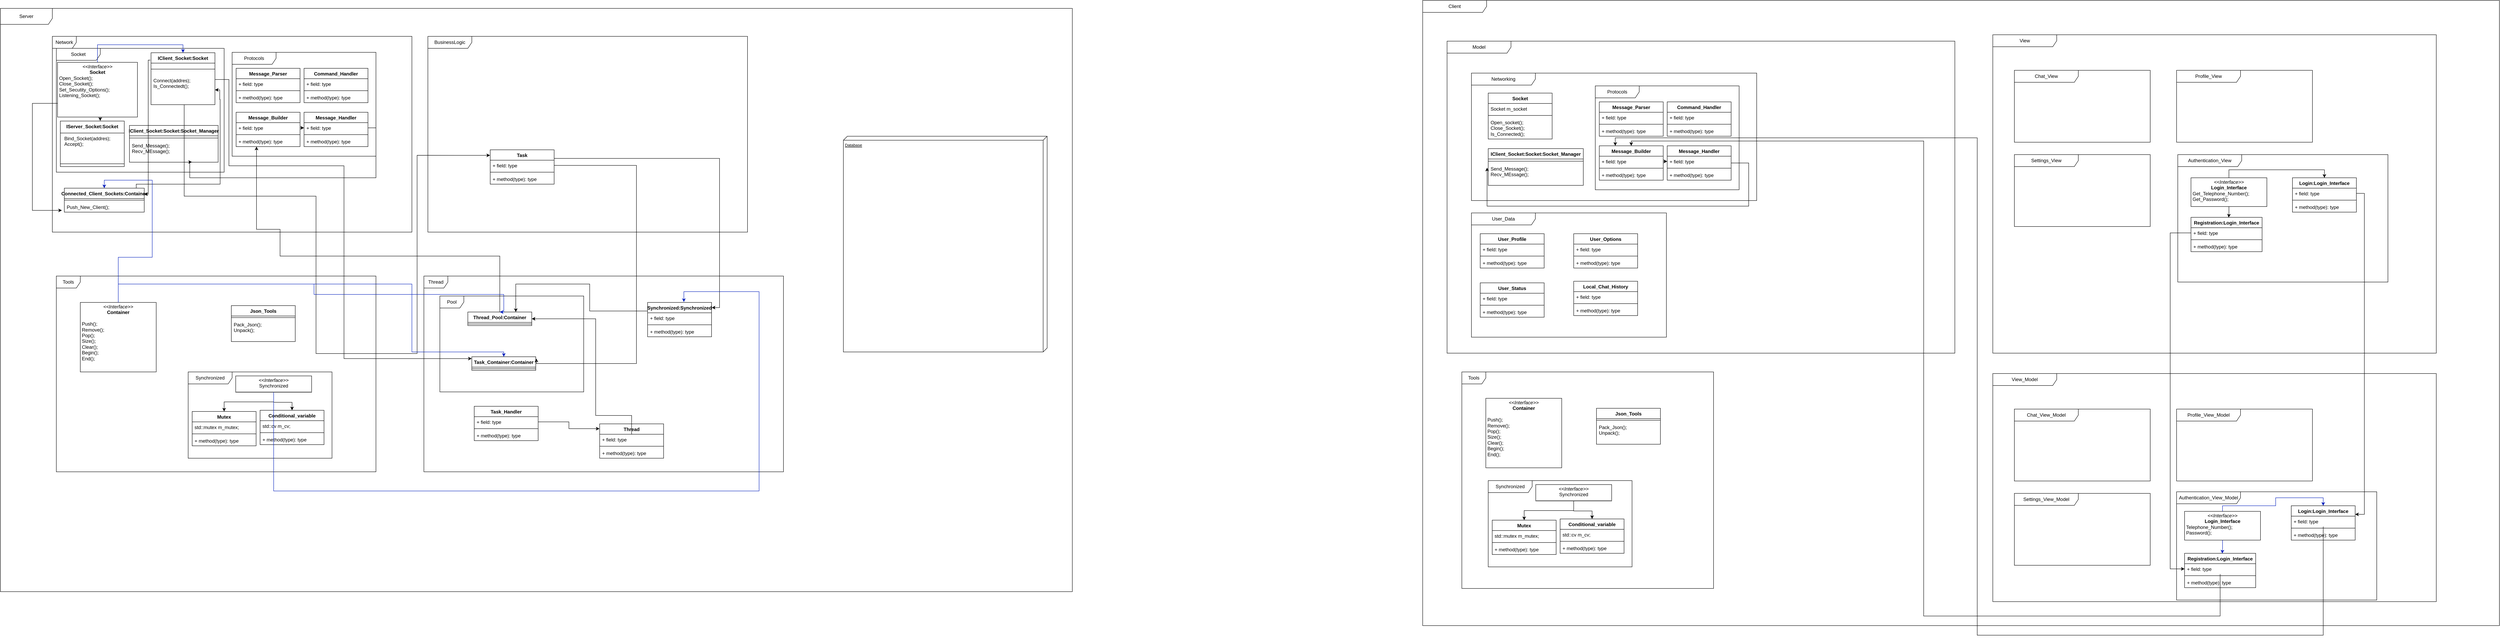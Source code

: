 <mxfile version="22.0.3" type="device">
  <diagram name="Page-1" id="c4acf3e9-155e-7222-9cf6-157b1a14988f">
    <mxGraphModel dx="1676" dy="654" grid="0" gridSize="10" guides="1" tooltips="1" connect="1" arrows="1" fold="1" page="0" pageScale="1" pageWidth="850" pageHeight="1100" background="none" math="0" shadow="0">
      <root>
        <mxCell id="0" />
        <mxCell id="1" parent="0" />
        <mxCell id="QQLMUTkessp7hl9gsbP3-26" value="Server" style="shape=umlFrame;whiteSpace=wrap;html=1;pointerEvents=0;recursiveResize=0;container=1;collapsible=0;width=130;height=40;" parent="1" vertex="1">
          <mxGeometry x="-310" y="100" width="2683" height="1460" as="geometry" />
        </mxCell>
        <mxCell id="kLYOKOkZDsroQeDBAH3z-25" value="BusinessLogic" style="shape=umlFrame;whiteSpace=wrap;html=1;pointerEvents=0;width=110;height=30;container=1;dropTarget=1;collapsible=0;recursiveResize=0;" parent="QQLMUTkessp7hl9gsbP3-26" vertex="1">
          <mxGeometry x="1070" y="70" width="800" height="490" as="geometry" />
        </mxCell>
        <mxCell id="7eBMthgKC7nZqN5PVwgy-57" value="Task" style="swimlane;fontStyle=1;align=center;verticalAlign=top;childLayout=stackLayout;horizontal=1;startSize=26;horizontalStack=0;resizeParent=1;resizeParentMax=0;resizeLast=0;collapsible=1;marginBottom=0;whiteSpace=wrap;html=1;" parent="kLYOKOkZDsroQeDBAH3z-25" vertex="1">
          <mxGeometry x="156" y="284" width="160" height="86" as="geometry" />
        </mxCell>
        <mxCell id="7eBMthgKC7nZqN5PVwgy-58" value="+ field: type" style="text;strokeColor=none;fillColor=none;align=left;verticalAlign=top;spacingLeft=4;spacingRight=4;overflow=hidden;rotatable=0;points=[[0,0.5],[1,0.5]];portConstraint=eastwest;whiteSpace=wrap;html=1;" parent="7eBMthgKC7nZqN5PVwgy-57" vertex="1">
          <mxGeometry y="26" width="160" height="26" as="geometry" />
        </mxCell>
        <mxCell id="7eBMthgKC7nZqN5PVwgy-59" value="" style="line;strokeWidth=1;fillColor=none;align=left;verticalAlign=middle;spacingTop=-1;spacingLeft=3;spacingRight=3;rotatable=0;labelPosition=right;points=[];portConstraint=eastwest;strokeColor=inherit;" parent="7eBMthgKC7nZqN5PVwgy-57" vertex="1">
          <mxGeometry y="52" width="160" height="8" as="geometry" />
        </mxCell>
        <mxCell id="7eBMthgKC7nZqN5PVwgy-60" value="+ method(type): type" style="text;strokeColor=none;fillColor=none;align=left;verticalAlign=top;spacingLeft=4;spacingRight=4;overflow=hidden;rotatable=0;points=[[0,0.5],[1,0.5]];portConstraint=eastwest;whiteSpace=wrap;html=1;" parent="7eBMthgKC7nZqN5PVwgy-57" vertex="1">
          <mxGeometry y="60" width="160" height="26" as="geometry" />
        </mxCell>
        <mxCell id="bHE2nn4OkWSllkWb5DF4-1" value="Thread" style="shape=umlFrame;whiteSpace=wrap;html=1;pointerEvents=0;container=1;dropTarget=1;collapsible=0;recursiveResize=0;" parent="QQLMUTkessp7hl9gsbP3-26" vertex="1">
          <mxGeometry x="1060" y="670" width="900" height="490" as="geometry" />
        </mxCell>
        <mxCell id="7eBMthgKC7nZqN5PVwgy-53" value="Pool" style="shape=umlFrame;whiteSpace=wrap;html=1;pointerEvents=0;container=1;dropTarget=1;collapsible=0;recursiveResize=0;" parent="bHE2nn4OkWSllkWb5DF4-1" vertex="1">
          <mxGeometry x="40" y="50" width="360" height="240" as="geometry" />
        </mxCell>
        <mxCell id="7eBMthgKC7nZqN5PVwgy-49" value="Task_Container:Container" style="swimlane;fontStyle=1;align=center;verticalAlign=top;childLayout=stackLayout;horizontal=1;startSize=26;horizontalStack=0;resizeParent=1;resizeParentMax=0;resizeLast=0;collapsible=1;marginBottom=0;whiteSpace=wrap;html=1;" parent="7eBMthgKC7nZqN5PVwgy-53" vertex="1">
          <mxGeometry x="80" y="152" width="160" height="34" as="geometry" />
        </mxCell>
        <mxCell id="7eBMthgKC7nZqN5PVwgy-51" value="" style="line;strokeWidth=1;fillColor=none;align=left;verticalAlign=middle;spacingTop=-1;spacingLeft=3;spacingRight=3;rotatable=0;labelPosition=right;points=[];portConstraint=eastwest;strokeColor=inherit;" parent="7eBMthgKC7nZqN5PVwgy-49" vertex="1">
          <mxGeometry y="26" width="160" height="8" as="geometry" />
        </mxCell>
        <mxCell id="7eBMthgKC7nZqN5PVwgy-28" value="Thread_Pool:Container" style="swimlane;fontStyle=1;align=center;verticalAlign=top;childLayout=stackLayout;horizontal=1;startSize=26;horizontalStack=0;resizeParent=1;resizeParentMax=0;resizeLast=0;collapsible=1;marginBottom=0;whiteSpace=wrap;html=1;" parent="7eBMthgKC7nZqN5PVwgy-53" vertex="1">
          <mxGeometry x="70" y="40" width="160" height="34" as="geometry" />
        </mxCell>
        <mxCell id="7eBMthgKC7nZqN5PVwgy-30" value="" style="line;strokeWidth=1;fillColor=none;align=left;verticalAlign=middle;spacingTop=-1;spacingLeft=3;spacingRight=3;rotatable=0;labelPosition=right;points=[];portConstraint=eastwest;strokeColor=inherit;" parent="7eBMthgKC7nZqN5PVwgy-28" vertex="1">
          <mxGeometry y="26" width="160" height="8" as="geometry" />
        </mxCell>
        <mxCell id="7eBMthgKC7nZqN5PVwgy-41" value="Thread" style="swimlane;fontStyle=1;align=center;verticalAlign=top;childLayout=stackLayout;horizontal=1;startSize=26;horizontalStack=0;resizeParent=1;resizeParentMax=0;resizeLast=0;collapsible=1;marginBottom=0;whiteSpace=wrap;html=1;" parent="bHE2nn4OkWSllkWb5DF4-1" vertex="1">
          <mxGeometry x="440" y="370" width="160" height="86" as="geometry" />
        </mxCell>
        <mxCell id="7eBMthgKC7nZqN5PVwgy-42" value="+ field: type" style="text;strokeColor=none;fillColor=none;align=left;verticalAlign=top;spacingLeft=4;spacingRight=4;overflow=hidden;rotatable=0;points=[[0,0.5],[1,0.5]];portConstraint=eastwest;whiteSpace=wrap;html=1;" parent="7eBMthgKC7nZqN5PVwgy-41" vertex="1">
          <mxGeometry y="26" width="160" height="26" as="geometry" />
        </mxCell>
        <mxCell id="7eBMthgKC7nZqN5PVwgy-43" value="" style="line;strokeWidth=1;fillColor=none;align=left;verticalAlign=middle;spacingTop=-1;spacingLeft=3;spacingRight=3;rotatable=0;labelPosition=right;points=[];portConstraint=eastwest;strokeColor=inherit;" parent="7eBMthgKC7nZqN5PVwgy-41" vertex="1">
          <mxGeometry y="52" width="160" height="8" as="geometry" />
        </mxCell>
        <mxCell id="7eBMthgKC7nZqN5PVwgy-44" value="+ method(type): type" style="text;strokeColor=none;fillColor=none;align=left;verticalAlign=top;spacingLeft=4;spacingRight=4;overflow=hidden;rotatable=0;points=[[0,0.5],[1,0.5]];portConstraint=eastwest;whiteSpace=wrap;html=1;" parent="7eBMthgKC7nZqN5PVwgy-41" vertex="1">
          <mxGeometry y="60" width="160" height="26" as="geometry" />
        </mxCell>
        <mxCell id="7eBMthgKC7nZqN5PVwgy-110" style="edgeStyle=orthogonalEdgeStyle;rounded=0;orthogonalLoop=1;jettySize=auto;html=1;entryX=1;entryY=0.5;entryDx=0;entryDy=0;" parent="bHE2nn4OkWSllkWb5DF4-1" source="7eBMthgKC7nZqN5PVwgy-42" target="7eBMthgKC7nZqN5PVwgy-28" edge="1">
          <mxGeometry relative="1" as="geometry">
            <Array as="points">
              <mxPoint x="520" y="349" />
              <mxPoint x="430" y="349" />
              <mxPoint x="430" y="107" />
            </Array>
          </mxGeometry>
        </mxCell>
        <mxCell id="7eBMthgKC7nZqN5PVwgy-151" style="edgeStyle=orthogonalEdgeStyle;rounded=0;orthogonalLoop=1;jettySize=auto;html=1;exitX=0;exitY=0.25;exitDx=0;exitDy=0;entryX=0.75;entryY=0;entryDx=0;entryDy=0;" parent="bHE2nn4OkWSllkWb5DF4-1" source="7eBMthgKC7nZqN5PVwgy-144" target="7eBMthgKC7nZqN5PVwgy-28" edge="1">
          <mxGeometry relative="1" as="geometry">
            <Array as="points">
              <mxPoint x="415" y="87" />
              <mxPoint x="415" y="20" />
              <mxPoint x="230" y="20" />
            </Array>
          </mxGeometry>
        </mxCell>
        <mxCell id="7eBMthgKC7nZqN5PVwgy-144" value="Synchronized:Synchronized" style="swimlane;fontStyle=1;align=center;verticalAlign=top;childLayout=stackLayout;horizontal=1;startSize=26;horizontalStack=0;resizeParent=1;resizeParentMax=0;resizeLast=0;collapsible=1;marginBottom=0;whiteSpace=wrap;html=1;" parent="bHE2nn4OkWSllkWb5DF4-1" vertex="1">
          <mxGeometry x="560" y="66" width="160" height="86" as="geometry" />
        </mxCell>
        <mxCell id="7eBMthgKC7nZqN5PVwgy-145" value="+ field: type" style="text;strokeColor=none;fillColor=none;align=left;verticalAlign=top;spacingLeft=4;spacingRight=4;overflow=hidden;rotatable=0;points=[[0,0.5],[1,0.5]];portConstraint=eastwest;whiteSpace=wrap;html=1;" parent="7eBMthgKC7nZqN5PVwgy-144" vertex="1">
          <mxGeometry y="26" width="160" height="26" as="geometry" />
        </mxCell>
        <mxCell id="7eBMthgKC7nZqN5PVwgy-146" value="" style="line;strokeWidth=1;fillColor=none;align=left;verticalAlign=middle;spacingTop=-1;spacingLeft=3;spacingRight=3;rotatable=0;labelPosition=right;points=[];portConstraint=eastwest;strokeColor=inherit;" parent="7eBMthgKC7nZqN5PVwgy-144" vertex="1">
          <mxGeometry y="52" width="160" height="8" as="geometry" />
        </mxCell>
        <mxCell id="7eBMthgKC7nZqN5PVwgy-147" value="+ method(type): type" style="text;strokeColor=none;fillColor=none;align=left;verticalAlign=top;spacingLeft=4;spacingRight=4;overflow=hidden;rotatable=0;points=[[0,0.5],[1,0.5]];portConstraint=eastwest;whiteSpace=wrap;html=1;" parent="7eBMthgKC7nZqN5PVwgy-144" vertex="1">
          <mxGeometry y="60" width="160" height="26" as="geometry" />
        </mxCell>
        <mxCell id="UHRy4QA5VMn4-pru_mno-1" value="Task_Handler" style="swimlane;fontStyle=1;align=center;verticalAlign=top;childLayout=stackLayout;horizontal=1;startSize=26;horizontalStack=0;resizeParent=1;resizeParentMax=0;resizeLast=0;collapsible=1;marginBottom=0;whiteSpace=wrap;html=1;" parent="bHE2nn4OkWSllkWb5DF4-1" vertex="1">
          <mxGeometry x="126" y="326" width="160" height="86" as="geometry" />
        </mxCell>
        <mxCell id="UHRy4QA5VMn4-pru_mno-2" value="+ field: type" style="text;strokeColor=none;fillColor=none;align=left;verticalAlign=top;spacingLeft=4;spacingRight=4;overflow=hidden;rotatable=0;points=[[0,0.5],[1,0.5]];portConstraint=eastwest;whiteSpace=wrap;html=1;" parent="UHRy4QA5VMn4-pru_mno-1" vertex="1">
          <mxGeometry y="26" width="160" height="26" as="geometry" />
        </mxCell>
        <mxCell id="UHRy4QA5VMn4-pru_mno-3" value="" style="line;strokeWidth=1;fillColor=none;align=left;verticalAlign=middle;spacingTop=-1;spacingLeft=3;spacingRight=3;rotatable=0;labelPosition=right;points=[];portConstraint=eastwest;strokeColor=inherit;" parent="UHRy4QA5VMn4-pru_mno-1" vertex="1">
          <mxGeometry y="52" width="160" height="8" as="geometry" />
        </mxCell>
        <mxCell id="UHRy4QA5VMn4-pru_mno-4" value="+ method(type): type" style="text;strokeColor=none;fillColor=none;align=left;verticalAlign=top;spacingLeft=4;spacingRight=4;overflow=hidden;rotatable=0;points=[[0,0.5],[1,0.5]];portConstraint=eastwest;whiteSpace=wrap;html=1;" parent="UHRy4QA5VMn4-pru_mno-1" vertex="1">
          <mxGeometry y="60" width="160" height="26" as="geometry" />
        </mxCell>
        <mxCell id="UHRy4QA5VMn4-pru_mno-5" style="edgeStyle=orthogonalEdgeStyle;rounded=0;orthogonalLoop=1;jettySize=auto;html=1;entryX=-0.003;entryY=0.14;entryDx=0;entryDy=0;entryPerimeter=0;" parent="bHE2nn4OkWSllkWb5DF4-1" source="UHRy4QA5VMn4-pru_mno-2" target="7eBMthgKC7nZqN5PVwgy-41" edge="1">
          <mxGeometry relative="1" as="geometry" />
        </mxCell>
        <mxCell id="7eBMthgKC7nZqN5PVwgy-1" value="Network" style="shape=umlFrame;whiteSpace=wrap;html=1;pointerEvents=0;container=1;dropTarget=1;recursiveResize=0;collapsible=0;" parent="QQLMUTkessp7hl9gsbP3-26" vertex="1">
          <mxGeometry x="130" y="70" width="900" height="490" as="geometry" />
        </mxCell>
        <mxCell id="7eBMthgKC7nZqN5PVwgy-101" style="edgeStyle=orthogonalEdgeStyle;rounded=0;orthogonalLoop=1;jettySize=auto;html=1;exitX=0.25;exitY=0;exitDx=0;exitDy=0;entryX=1;entryY=0.5;entryDx=0;entryDy=0;" parent="7eBMthgKC7nZqN5PVwgy-1" source="7eBMthgKC7nZqN5PVwgy-36" target="7eBMthgKC7nZqN5PVwgy-99" edge="1">
          <mxGeometry relative="1" as="geometry">
            <Array as="points">
              <mxPoint x="210" y="380" />
              <mxPoint x="210" y="370" />
              <mxPoint x="420" y="370" />
              <mxPoint x="420" y="158" />
              <mxPoint x="419" y="158" />
              <mxPoint x="419" y="134" />
            </Array>
          </mxGeometry>
        </mxCell>
        <mxCell id="7eBMthgKC7nZqN5PVwgy-36" value="Connected_Client_Sockets:Container" style="swimlane;fontStyle=1;align=center;verticalAlign=top;childLayout=stackLayout;horizontal=1;startSize=26;horizontalStack=0;resizeParent=1;resizeParentMax=0;resizeLast=0;collapsible=1;marginBottom=0;whiteSpace=wrap;html=1;" parent="7eBMthgKC7nZqN5PVwgy-1" vertex="1">
          <mxGeometry x="30" y="380" width="200" height="60" as="geometry" />
        </mxCell>
        <mxCell id="7eBMthgKC7nZqN5PVwgy-38" value="" style="line;strokeWidth=1;fillColor=none;align=left;verticalAlign=middle;spacingTop=-1;spacingLeft=3;spacingRight=3;rotatable=0;labelPosition=right;points=[];portConstraint=eastwest;strokeColor=inherit;" parent="7eBMthgKC7nZqN5PVwgy-36" vertex="1">
          <mxGeometry y="26" width="200" height="8" as="geometry" />
        </mxCell>
        <mxCell id="7eBMthgKC7nZqN5PVwgy-39" value="Push_New_Client();" style="text;strokeColor=none;fillColor=none;align=left;verticalAlign=top;spacingLeft=4;spacingRight=4;overflow=hidden;rotatable=0;points=[[0,0.5],[1,0.5]];portConstraint=eastwest;whiteSpace=wrap;html=1;" parent="7eBMthgKC7nZqN5PVwgy-36" vertex="1">
          <mxGeometry y="34" width="200" height="26" as="geometry" />
        </mxCell>
        <mxCell id="7eBMthgKC7nZqN5PVwgy-70" value="Socket" style="shape=umlFrame;whiteSpace=wrap;html=1;pointerEvents=0;width=110;height=30;container=1;dropTarget=1;collapsible=0;recursiveResize=0;" parent="7eBMthgKC7nZqN5PVwgy-1" vertex="1">
          <mxGeometry x="10" y="30" width="420" height="310" as="geometry" />
        </mxCell>
        <mxCell id="Ntq_2R4xgS96UR2v9fLA-48" style="edgeStyle=orthogonalEdgeStyle;rounded=0;orthogonalLoop=1;jettySize=auto;html=1;exitX=0.5;exitY=0;exitDx=0;exitDy=0;entryX=0.5;entryY=0;entryDx=0;entryDy=0;fillColor=#0050ef;strokeColor=#001DBC;" parent="7eBMthgKC7nZqN5PVwgy-70" source="7eBMthgKC7nZqN5PVwgy-54" target="7eBMthgKC7nZqN5PVwgy-6" edge="1">
          <mxGeometry relative="1" as="geometry" />
        </mxCell>
        <mxCell id="7eBMthgKC7nZqN5PVwgy-54" value="&lt;p style=&quot;margin:0px;margin-top:4px;text-align:center;&quot;&gt;&lt;i&gt;&amp;lt;&amp;lt;Interface&amp;gt;&amp;gt;&lt;/i&gt;&lt;br&gt;&lt;b&gt;Socket&lt;/b&gt;&lt;/p&gt;&lt;p style=&quot;margin:0px;margin-left:4px;&quot;&gt;&lt;/p&gt;&lt;p style=&quot;margin:0px;margin-left:4px;&quot;&gt;Open_Socket();&lt;/p&gt;&lt;p style=&quot;margin:0px;margin-left:4px;&quot;&gt;Close_Socket();&lt;/p&gt;&lt;p style=&quot;margin:0px;margin-left:4px;&quot;&gt;Set_Secutity&lt;span style=&quot;background-color: initial;&quot;&gt;_Options();&lt;/span&gt;&lt;/p&gt;&lt;p style=&quot;margin:0px;margin-left:4px;&quot;&gt;Listening_Socket();&lt;span style=&quot;background-color: initial;&quot;&gt;&lt;br&gt;&lt;/span&gt;&lt;/p&gt;&lt;p style=&quot;margin:0px;margin-left:4px;&quot;&gt;&lt;br&gt;&lt;/p&gt;" style="verticalAlign=top;align=left;overflow=fill;fontSize=12;fontFamily=Helvetica;html=1;whiteSpace=wrap;" parent="7eBMthgKC7nZqN5PVwgy-70" vertex="1">
          <mxGeometry x="3" y="35" width="200" height="137" as="geometry" />
        </mxCell>
        <mxCell id="7eBMthgKC7nZqN5PVwgy-2" value="IServer_Socket:Socket" style="swimlane;fontStyle=1;align=center;verticalAlign=top;childLayout=stackLayout;horizontal=1;startSize=30;horizontalStack=0;resizeParent=1;resizeParentMax=0;resizeLast=0;collapsible=1;marginBottom=0;whiteSpace=wrap;html=1;" parent="7eBMthgKC7nZqN5PVwgy-70" vertex="1">
          <mxGeometry x="10" y="182" width="160" height="114" as="geometry">
            <mxRectangle x="310" y="310" width="170" height="30" as="alternateBounds" />
          </mxGeometry>
        </mxCell>
        <mxCell id="7eBMthgKC7nZqN5PVwgy-23" value="&lt;p style=&quot;margin: 0px 0px 0px 4px;&quot;&gt;Bind_Socket(addres);&lt;/p&gt;&lt;p style=&quot;margin: 0px 0px 0px 4px;&quot;&gt;Accept();&lt;/p&gt;" style="text;strokeColor=none;fillColor=none;align=left;verticalAlign=top;spacingLeft=4;spacingRight=4;overflow=hidden;rotatable=0;points=[[0,0.5],[1,0.5]];portConstraint=eastwest;whiteSpace=wrap;html=1;" parent="7eBMthgKC7nZqN5PVwgy-2" vertex="1">
          <mxGeometry y="30" width="160" height="70" as="geometry" />
        </mxCell>
        <mxCell id="7eBMthgKC7nZqN5PVwgy-4" value="" style="line;strokeWidth=1;fillColor=none;align=left;verticalAlign=middle;spacingTop=-1;spacingLeft=3;spacingRight=3;rotatable=0;labelPosition=right;points=[];portConstraint=eastwest;strokeColor=inherit;" parent="7eBMthgKC7nZqN5PVwgy-2" vertex="1">
          <mxGeometry y="100" width="160" height="14" as="geometry" />
        </mxCell>
        <mxCell id="7eBMthgKC7nZqN5PVwgy-6" value="IClient_Socket:Socket" style="swimlane;fontStyle=1;align=center;verticalAlign=top;childLayout=stackLayout;horizontal=1;startSize=26;horizontalStack=0;resizeParent=1;resizeParentMax=0;resizeLast=0;collapsible=1;marginBottom=0;whiteSpace=wrap;html=1;" parent="7eBMthgKC7nZqN5PVwgy-70" vertex="1">
          <mxGeometry x="237" y="11" width="160" height="130" as="geometry">
            <mxRectangle x="310" y="460" width="160" height="30" as="alternateBounds" />
          </mxGeometry>
        </mxCell>
        <mxCell id="7eBMthgKC7nZqN5PVwgy-7" value="" style="line;strokeWidth=1;fillColor=none;align=left;verticalAlign=middle;spacingTop=-1;spacingLeft=3;spacingRight=3;rotatable=0;labelPosition=right;points=[];portConstraint=eastwest;strokeColor=inherit;" parent="7eBMthgKC7nZqN5PVwgy-6" vertex="1">
          <mxGeometry y="26" width="160" height="30" as="geometry" />
        </mxCell>
        <mxCell id="7eBMthgKC7nZqN5PVwgy-99" value="Connect(addres);&lt;br&gt;Is_Connectedt();" style="text;strokeColor=none;fillColor=none;align=left;verticalAlign=top;spacingLeft=4;spacingRight=4;overflow=hidden;rotatable=0;points=[[0,0.5],[1,0.5]];portConstraint=eastwest;whiteSpace=wrap;html=1;" parent="7eBMthgKC7nZqN5PVwgy-6" vertex="1">
          <mxGeometry y="56" width="160" height="74" as="geometry" />
        </mxCell>
        <mxCell id="Ntq_2R4xgS96UR2v9fLA-50" style="edgeStyle=orthogonalEdgeStyle;rounded=0;orthogonalLoop=1;jettySize=auto;html=1;exitX=0.5;exitY=1;exitDx=0;exitDy=0;entryX=0.624;entryY=-0.003;entryDx=0;entryDy=0;entryPerimeter=0;" parent="7eBMthgKC7nZqN5PVwgy-70" source="7eBMthgKC7nZqN5PVwgy-54" target="7eBMthgKC7nZqN5PVwgy-2" edge="1">
          <mxGeometry relative="1" as="geometry" />
        </mxCell>
        <mxCell id="Ntq_2R4xgS96UR2v9fLA-52" value="IClient_Socket:Socket:Socket_Manager" style="swimlane;fontStyle=1;align=center;verticalAlign=top;childLayout=stackLayout;horizontal=1;startSize=26;horizontalStack=0;resizeParent=1;resizeParentMax=0;resizeLast=0;collapsible=1;marginBottom=0;whiteSpace=wrap;html=1;" parent="7eBMthgKC7nZqN5PVwgy-70" vertex="1">
          <mxGeometry x="183" y="193" width="222" height="92" as="geometry">
            <mxRectangle x="310" y="460" width="160" height="30" as="alternateBounds" />
          </mxGeometry>
        </mxCell>
        <mxCell id="Ntq_2R4xgS96UR2v9fLA-53" value="" style="line;strokeWidth=1;fillColor=none;align=left;verticalAlign=middle;spacingTop=-1;spacingLeft=3;spacingRight=3;rotatable=0;labelPosition=right;points=[];portConstraint=eastwest;strokeColor=inherit;" parent="Ntq_2R4xgS96UR2v9fLA-52" vertex="1">
          <mxGeometry y="26" width="222" height="11" as="geometry" />
        </mxCell>
        <mxCell id="Ntq_2R4xgS96UR2v9fLA-54" value="Send_Message();&lt;br&gt;Recv_MEssage();" style="text;strokeColor=none;fillColor=none;align=left;verticalAlign=top;spacingLeft=4;spacingRight=4;overflow=hidden;rotatable=0;points=[[0,0.5],[1,0.5]];portConstraint=eastwest;whiteSpace=wrap;html=1;" parent="Ntq_2R4xgS96UR2v9fLA-52" vertex="1">
          <mxGeometry y="37" width="222" height="55" as="geometry" />
        </mxCell>
        <mxCell id="7eBMthgKC7nZqN5PVwgy-80" value="Protocols" style="shape=umlFrame;whiteSpace=wrap;html=1;pointerEvents=0;width=110;height=30;container=1;dropTarget=1;collapsible=0;recursiveResize=0;" parent="7eBMthgKC7nZqN5PVwgy-1" vertex="1">
          <mxGeometry x="450" y="40" width="360" height="260" as="geometry" />
        </mxCell>
        <mxCell id="7eBMthgKC7nZqN5PVwgy-81" value="Message_Parser" style="swimlane;fontStyle=1;align=center;verticalAlign=top;childLayout=stackLayout;horizontal=1;startSize=26;horizontalStack=0;resizeParent=1;resizeParentMax=0;resizeLast=0;collapsible=1;marginBottom=0;whiteSpace=wrap;html=1;" parent="7eBMthgKC7nZqN5PVwgy-80" vertex="1">
          <mxGeometry x="10" y="40" width="160" height="86" as="geometry" />
        </mxCell>
        <mxCell id="7eBMthgKC7nZqN5PVwgy-82" value="+ field: type" style="text;strokeColor=none;fillColor=none;align=left;verticalAlign=top;spacingLeft=4;spacingRight=4;overflow=hidden;rotatable=0;points=[[0,0.5],[1,0.5]];portConstraint=eastwest;whiteSpace=wrap;html=1;" parent="7eBMthgKC7nZqN5PVwgy-81" vertex="1">
          <mxGeometry y="26" width="160" height="26" as="geometry" />
        </mxCell>
        <mxCell id="7eBMthgKC7nZqN5PVwgy-83" value="" style="line;strokeWidth=1;fillColor=none;align=left;verticalAlign=middle;spacingTop=-1;spacingLeft=3;spacingRight=3;rotatable=0;labelPosition=right;points=[];portConstraint=eastwest;strokeColor=inherit;" parent="7eBMthgKC7nZqN5PVwgy-81" vertex="1">
          <mxGeometry y="52" width="160" height="8" as="geometry" />
        </mxCell>
        <mxCell id="7eBMthgKC7nZqN5PVwgy-84" value="+ method(type): type" style="text;strokeColor=none;fillColor=none;align=left;verticalAlign=top;spacingLeft=4;spacingRight=4;overflow=hidden;rotatable=0;points=[[0,0.5],[1,0.5]];portConstraint=eastwest;whiteSpace=wrap;html=1;" parent="7eBMthgKC7nZqN5PVwgy-81" vertex="1">
          <mxGeometry y="60" width="160" height="26" as="geometry" />
        </mxCell>
        <mxCell id="7eBMthgKC7nZqN5PVwgy-85" value="Message_Builder" style="swimlane;fontStyle=1;align=center;verticalAlign=top;childLayout=stackLayout;horizontal=1;startSize=26;horizontalStack=0;resizeParent=1;resizeParentMax=0;resizeLast=0;collapsible=1;marginBottom=0;whiteSpace=wrap;html=1;" parent="7eBMthgKC7nZqN5PVwgy-80" vertex="1">
          <mxGeometry x="10" y="150" width="160" height="86" as="geometry" />
        </mxCell>
        <mxCell id="7eBMthgKC7nZqN5PVwgy-86" value="+ field: type" style="text;strokeColor=none;fillColor=none;align=left;verticalAlign=top;spacingLeft=4;spacingRight=4;overflow=hidden;rotatable=0;points=[[0,0.5],[1,0.5]];portConstraint=eastwest;whiteSpace=wrap;html=1;" parent="7eBMthgKC7nZqN5PVwgy-85" vertex="1">
          <mxGeometry y="26" width="160" height="26" as="geometry" />
        </mxCell>
        <mxCell id="7eBMthgKC7nZqN5PVwgy-87" value="" style="line;strokeWidth=1;fillColor=none;align=left;verticalAlign=middle;spacingTop=-1;spacingLeft=3;spacingRight=3;rotatable=0;labelPosition=right;points=[];portConstraint=eastwest;strokeColor=inherit;" parent="7eBMthgKC7nZqN5PVwgy-85" vertex="1">
          <mxGeometry y="52" width="160" height="8" as="geometry" />
        </mxCell>
        <mxCell id="7eBMthgKC7nZqN5PVwgy-88" value="+ method(type): type" style="text;strokeColor=none;fillColor=none;align=left;verticalAlign=top;spacingLeft=4;spacingRight=4;overflow=hidden;rotatable=0;points=[[0,0.5],[1,0.5]];portConstraint=eastwest;whiteSpace=wrap;html=1;" parent="7eBMthgKC7nZqN5PVwgy-85" vertex="1">
          <mxGeometry y="60" width="160" height="26" as="geometry" />
        </mxCell>
        <mxCell id="7eBMthgKC7nZqN5PVwgy-89" value="Command_Handler" style="swimlane;fontStyle=1;align=center;verticalAlign=top;childLayout=stackLayout;horizontal=1;startSize=26;horizontalStack=0;resizeParent=1;resizeParentMax=0;resizeLast=0;collapsible=1;marginBottom=0;whiteSpace=wrap;html=1;" parent="7eBMthgKC7nZqN5PVwgy-80" vertex="1">
          <mxGeometry x="180" y="40" width="160" height="86" as="geometry" />
        </mxCell>
        <mxCell id="7eBMthgKC7nZqN5PVwgy-90" value="+ field: type" style="text;strokeColor=none;fillColor=none;align=left;verticalAlign=top;spacingLeft=4;spacingRight=4;overflow=hidden;rotatable=0;points=[[0,0.5],[1,0.5]];portConstraint=eastwest;whiteSpace=wrap;html=1;" parent="7eBMthgKC7nZqN5PVwgy-89" vertex="1">
          <mxGeometry y="26" width="160" height="26" as="geometry" />
        </mxCell>
        <mxCell id="7eBMthgKC7nZqN5PVwgy-91" value="" style="line;strokeWidth=1;fillColor=none;align=left;verticalAlign=middle;spacingTop=-1;spacingLeft=3;spacingRight=3;rotatable=0;labelPosition=right;points=[];portConstraint=eastwest;strokeColor=inherit;" parent="7eBMthgKC7nZqN5PVwgy-89" vertex="1">
          <mxGeometry y="52" width="160" height="8" as="geometry" />
        </mxCell>
        <mxCell id="7eBMthgKC7nZqN5PVwgy-92" value="+ method(type): type" style="text;strokeColor=none;fillColor=none;align=left;verticalAlign=top;spacingLeft=4;spacingRight=4;overflow=hidden;rotatable=0;points=[[0,0.5],[1,0.5]];portConstraint=eastwest;whiteSpace=wrap;html=1;" parent="7eBMthgKC7nZqN5PVwgy-89" vertex="1">
          <mxGeometry y="60" width="160" height="26" as="geometry" />
        </mxCell>
        <mxCell id="7eBMthgKC7nZqN5PVwgy-93" value="Message_Handler" style="swimlane;fontStyle=1;align=center;verticalAlign=top;childLayout=stackLayout;horizontal=1;startSize=26;horizontalStack=0;resizeParent=1;resizeParentMax=0;resizeLast=0;collapsible=1;marginBottom=0;whiteSpace=wrap;html=1;" parent="7eBMthgKC7nZqN5PVwgy-80" vertex="1">
          <mxGeometry x="180" y="150" width="160" height="86" as="geometry" />
        </mxCell>
        <mxCell id="7eBMthgKC7nZqN5PVwgy-94" value="+ field: type" style="text;strokeColor=none;fillColor=none;align=left;verticalAlign=top;spacingLeft=4;spacingRight=4;overflow=hidden;rotatable=0;points=[[0,0.5],[1,0.5]];portConstraint=eastwest;whiteSpace=wrap;html=1;" parent="7eBMthgKC7nZqN5PVwgy-93" vertex="1">
          <mxGeometry y="26" width="160" height="26" as="geometry" />
        </mxCell>
        <mxCell id="7eBMthgKC7nZqN5PVwgy-95" value="" style="line;strokeWidth=1;fillColor=none;align=left;verticalAlign=middle;spacingTop=-1;spacingLeft=3;spacingRight=3;rotatable=0;labelPosition=right;points=[];portConstraint=eastwest;strokeColor=inherit;" parent="7eBMthgKC7nZqN5PVwgy-93" vertex="1">
          <mxGeometry y="52" width="160" height="8" as="geometry" />
        </mxCell>
        <mxCell id="7eBMthgKC7nZqN5PVwgy-96" value="+ method(type): type" style="text;strokeColor=none;fillColor=none;align=left;verticalAlign=top;spacingLeft=4;spacingRight=4;overflow=hidden;rotatable=0;points=[[0,0.5],[1,0.5]];portConstraint=eastwest;whiteSpace=wrap;html=1;" parent="7eBMthgKC7nZqN5PVwgy-93" vertex="1">
          <mxGeometry y="60" width="160" height="26" as="geometry" />
        </mxCell>
        <mxCell id="7eBMthgKC7nZqN5PVwgy-128" style="edgeStyle=orthogonalEdgeStyle;rounded=0;orthogonalLoop=1;jettySize=auto;html=1;exitX=1;exitY=0.5;exitDx=0;exitDy=0;entryX=0;entryY=0.5;entryDx=0;entryDy=0;" parent="7eBMthgKC7nZqN5PVwgy-80" source="7eBMthgKC7nZqN5PVwgy-86" target="7eBMthgKC7nZqN5PVwgy-94" edge="1">
          <mxGeometry relative="1" as="geometry" />
        </mxCell>
        <mxCell id="7eBMthgKC7nZqN5PVwgy-97" style="edgeStyle=orthogonalEdgeStyle;rounded=0;orthogonalLoop=1;jettySize=auto;html=1;exitX=0;exitY=0.75;exitDx=0;exitDy=0;entryX=-0.03;entryY=1.138;entryDx=0;entryDy=0;entryPerimeter=0;" parent="7eBMthgKC7nZqN5PVwgy-1" source="7eBMthgKC7nZqN5PVwgy-54" edge="1">
          <mxGeometry relative="1" as="geometry">
            <mxPoint x="24" y="435.588" as="targetPoint" />
            <Array as="points">
              <mxPoint x="-50" y="168" />
              <mxPoint x="-50" y="436" />
            </Array>
          </mxGeometry>
        </mxCell>
        <mxCell id="7eBMthgKC7nZqN5PVwgy-98" style="edgeStyle=orthogonalEdgeStyle;rounded=0;orthogonalLoop=1;jettySize=auto;html=1;entryX=1;entryY=0.25;entryDx=0;entryDy=0;exitX=-0.012;exitY=0.142;exitDx=0;exitDy=0;exitPerimeter=0;" parent="7eBMthgKC7nZqN5PVwgy-1" source="7eBMthgKC7nZqN5PVwgy-6" target="7eBMthgKC7nZqN5PVwgy-36" edge="1">
          <mxGeometry relative="1" as="geometry">
            <Array as="points">
              <mxPoint x="240" y="60" />
              <mxPoint x="240" y="395" />
            </Array>
          </mxGeometry>
        </mxCell>
        <mxCell id="Ntq_2R4xgS96UR2v9fLA-55" style="edgeStyle=orthogonalEdgeStyle;rounded=0;orthogonalLoop=1;jettySize=auto;html=1;exitX=1;exitY=0.5;exitDx=0;exitDy=0;entryX=0.705;entryY=0.993;entryDx=0;entryDy=0;entryPerimeter=0;" parent="7eBMthgKC7nZqN5PVwgy-1" source="7eBMthgKC7nZqN5PVwgy-94" target="Ntq_2R4xgS96UR2v9fLA-54" edge="1">
          <mxGeometry relative="1" as="geometry">
            <Array as="points">
              <mxPoint x="810" y="229" />
              <mxPoint x="810" y="354" />
              <mxPoint x="344" y="354" />
            </Array>
          </mxGeometry>
        </mxCell>
        <mxCell id="7eBMthgKC7nZqN5PVwgy-62" value="&lt;font size=&quot;1&quot;&gt;Database&lt;/font&gt;" style="verticalAlign=top;align=left;spacingTop=8;spacingLeft=2;spacingRight=12;shape=cube;size=10;direction=south;fontStyle=4;html=1;whiteSpace=wrap;" parent="QQLMUTkessp7hl9gsbP3-26" vertex="1">
          <mxGeometry x="2110" y="320" width="510" height="540" as="geometry" />
        </mxCell>
        <mxCell id="7eBMthgKC7nZqN5PVwgy-106" style="edgeStyle=orthogonalEdgeStyle;rounded=0;orthogonalLoop=1;jettySize=auto;html=1;entryX=-0.002;entryY=0.135;entryDx=0;entryDy=0;entryPerimeter=0;" parent="QQLMUTkessp7hl9gsbP3-26" source="7eBMthgKC7nZqN5PVwgy-99" target="7eBMthgKC7nZqN5PVwgy-49" edge="1">
          <mxGeometry relative="1" as="geometry">
            <Array as="points">
              <mxPoint x="572" y="178" />
              <mxPoint x="572" y="394" />
              <mxPoint x="860" y="394" />
              <mxPoint x="860" y="877" />
            </Array>
          </mxGeometry>
        </mxCell>
        <mxCell id="7eBMthgKC7nZqN5PVwgy-107" style="edgeStyle=orthogonalEdgeStyle;rounded=0;orthogonalLoop=1;jettySize=auto;html=1;entryX=-0.002;entryY=0.161;entryDx=0;entryDy=0;entryPerimeter=0;" parent="QQLMUTkessp7hl9gsbP3-26" source="7eBMthgKC7nZqN5PVwgy-6" target="7eBMthgKC7nZqN5PVwgy-57" edge="1">
          <mxGeometry relative="1" as="geometry">
            <Array as="points">
              <mxPoint x="460" y="470" />
              <mxPoint x="790" y="470" />
              <mxPoint x="790" y="864" />
              <mxPoint x="1043" y="864" />
              <mxPoint x="1043" y="368" />
            </Array>
          </mxGeometry>
        </mxCell>
        <mxCell id="7eBMthgKC7nZqN5PVwgy-127" style="edgeStyle=orthogonalEdgeStyle;rounded=0;orthogonalLoop=1;jettySize=auto;html=1;entryX=0.319;entryY=1;entryDx=0;entryDy=0;entryPerimeter=0;" parent="QQLMUTkessp7hl9gsbP3-26" source="7eBMthgKC7nZqN5PVwgy-28" target="7eBMthgKC7nZqN5PVwgy-88" edge="1">
          <mxGeometry relative="1" as="geometry">
            <Array as="points">
              <mxPoint x="1250" y="620" />
              <mxPoint x="700" y="620" />
              <mxPoint x="700" y="553" />
              <mxPoint x="641" y="553" />
            </Array>
          </mxGeometry>
        </mxCell>
        <mxCell id="7eBMthgKC7nZqN5PVwgy-109" style="edgeStyle=orthogonalEdgeStyle;rounded=0;orthogonalLoop=1;jettySize=auto;html=1;entryX=1.01;entryY=0.135;entryDx=0;entryDy=0;entryPerimeter=0;" parent="QQLMUTkessp7hl9gsbP3-26" source="7eBMthgKC7nZqN5PVwgy-58" target="7eBMthgKC7nZqN5PVwgy-49" edge="1">
          <mxGeometry relative="1" as="geometry">
            <Array as="points">
              <mxPoint x="1592" y="393" />
              <mxPoint x="1592" y="889" />
              <mxPoint x="1342" y="889" />
            </Array>
          </mxGeometry>
        </mxCell>
        <mxCell id="7eBMthgKC7nZqN5PVwgy-150" style="edgeStyle=orthogonalEdgeStyle;rounded=0;orthogonalLoop=1;jettySize=auto;html=1;exitX=1;exitY=0.25;exitDx=0;exitDy=0;entryX=1.003;entryY=0.151;entryDx=0;entryDy=0;entryPerimeter=0;" parent="QQLMUTkessp7hl9gsbP3-26" source="7eBMthgKC7nZqN5PVwgy-57" target="7eBMthgKC7nZqN5PVwgy-144" edge="1">
          <mxGeometry relative="1" as="geometry" />
        </mxCell>
        <mxCell id="7eBMthgKC7nZqN5PVwgy-40" value="Tools" style="shape=umlFrame;whiteSpace=wrap;html=1;pointerEvents=0;container=1;dropTarget=1;collapsible=0;recursiveResize=0;" parent="1" vertex="1">
          <mxGeometry x="-170" y="770" width="800" height="490" as="geometry" />
        </mxCell>
        <mxCell id="7eBMthgKC7nZqN5PVwgy-65" value="&lt;p style=&quot;margin:0px;margin-top:4px;text-align:center;&quot;&gt;&lt;i&gt;&amp;lt;&amp;lt;Interface&amp;gt;&amp;gt;&lt;/i&gt;&lt;br&gt;&lt;b&gt;Container&lt;/b&gt;&lt;/p&gt;&lt;p style=&quot;margin:0px;margin-left:4px;&quot;&gt;&lt;br&gt;&lt;/p&gt;&lt;p style=&quot;margin:0px;margin-left:4px;&quot;&gt;Push();&lt;/p&gt;&lt;p style=&quot;margin:0px;margin-left:4px;&quot;&gt;Remove();&lt;/p&gt;&lt;p style=&quot;margin:0px;margin-left:4px;&quot;&gt;Pop();&lt;/p&gt;&lt;p style=&quot;margin:0px;margin-left:4px;&quot;&gt;Size();&lt;/p&gt;&lt;p style=&quot;margin:0px;margin-left:4px;&quot;&gt;Clear();&lt;/p&gt;&lt;p style=&quot;margin:0px;margin-left:4px;&quot;&gt;Begin();&lt;/p&gt;&lt;p style=&quot;margin:0px;margin-left:4px;&quot;&gt;End();&lt;/p&gt;&lt;p style=&quot;margin:0px;margin-left:4px;&quot;&gt;&lt;br&gt;&lt;/p&gt;" style="verticalAlign=top;align=left;overflow=fill;fontSize=12;fontFamily=Helvetica;html=1;whiteSpace=wrap;" parent="7eBMthgKC7nZqN5PVwgy-40" vertex="1">
          <mxGeometry x="60" y="66" width="190" height="174" as="geometry" />
        </mxCell>
        <mxCell id="7eBMthgKC7nZqN5PVwgy-66" value="Json_Tools" style="swimlane;fontStyle=1;align=center;verticalAlign=top;childLayout=stackLayout;horizontal=1;startSize=26;horizontalStack=0;resizeParent=1;resizeParentMax=0;resizeLast=0;collapsible=1;marginBottom=0;whiteSpace=wrap;html=1;" parent="7eBMthgKC7nZqN5PVwgy-40" vertex="1">
          <mxGeometry x="438" y="74" width="160" height="90" as="geometry" />
        </mxCell>
        <mxCell id="7eBMthgKC7nZqN5PVwgy-68" value="" style="line;strokeWidth=1;fillColor=none;align=left;verticalAlign=middle;spacingTop=-1;spacingLeft=3;spacingRight=3;rotatable=0;labelPosition=right;points=[];portConstraint=eastwest;strokeColor=inherit;" parent="7eBMthgKC7nZqN5PVwgy-66" vertex="1">
          <mxGeometry y="26" width="160" height="8" as="geometry" />
        </mxCell>
        <mxCell id="7eBMthgKC7nZqN5PVwgy-69" value="Pack_Json();&lt;br&gt;Unpack();" style="text;strokeColor=none;fillColor=none;align=left;verticalAlign=top;spacingLeft=4;spacingRight=4;overflow=hidden;rotatable=0;points=[[0,0.5],[1,0.5]];portConstraint=eastwest;whiteSpace=wrap;html=1;" parent="7eBMthgKC7nZqN5PVwgy-66" vertex="1">
          <mxGeometry y="34" width="160" height="56" as="geometry" />
        </mxCell>
        <mxCell id="7eBMthgKC7nZqN5PVwgy-131" value="Synchronized" style="shape=umlFrame;whiteSpace=wrap;html=1;pointerEvents=0;width=110;height=30;container=1;dropTarget=1;collapsible=0;recursiveResize=0;" parent="7eBMthgKC7nZqN5PVwgy-40" vertex="1">
          <mxGeometry x="330" y="240" width="360" height="216" as="geometry" />
        </mxCell>
        <mxCell id="7eBMthgKC7nZqN5PVwgy-141" style="edgeStyle=orthogonalEdgeStyle;rounded=0;orthogonalLoop=1;jettySize=auto;html=1;entryX=0.5;entryY=0;entryDx=0;entryDy=0;" parent="7eBMthgKC7nZqN5PVwgy-131" source="7eBMthgKC7nZqN5PVwgy-132" target="7eBMthgKC7nZqN5PVwgy-133" edge="1">
          <mxGeometry relative="1" as="geometry" />
        </mxCell>
        <mxCell id="7eBMthgKC7nZqN5PVwgy-142" style="edgeStyle=orthogonalEdgeStyle;rounded=0;orthogonalLoop=1;jettySize=auto;html=1;exitX=0.5;exitY=1;exitDx=0;exitDy=0;" parent="7eBMthgKC7nZqN5PVwgy-131" source="7eBMthgKC7nZqN5PVwgy-132" target="7eBMthgKC7nZqN5PVwgy-137" edge="1">
          <mxGeometry relative="1" as="geometry">
            <Array as="points">
              <mxPoint x="214" y="76" />
              <mxPoint x="260" y="76" />
            </Array>
          </mxGeometry>
        </mxCell>
        <mxCell id="7eBMthgKC7nZqN5PVwgy-132" value="&lt;p style=&quot;margin:0px;margin-top:4px;text-align:center;&quot;&gt;&lt;i&gt;&amp;lt;&amp;lt;Interface&amp;gt;&amp;gt;&lt;/i&gt;&lt;br&gt;Synchronized&lt;br&gt;&lt;/p&gt;&lt;hr size=&quot;1&quot;&gt;&lt;p style=&quot;margin:0px;margin-left:4px;&quot;&gt;&lt;br&gt;&lt;/p&gt;" style="verticalAlign=top;align=left;overflow=fill;fontSize=12;fontFamily=Helvetica;html=1;whiteSpace=wrap;" parent="7eBMthgKC7nZqN5PVwgy-131" vertex="1">
          <mxGeometry x="119" y="10" width="190" height="41" as="geometry" />
        </mxCell>
        <mxCell id="7eBMthgKC7nZqN5PVwgy-133" value="Mutex" style="swimlane;fontStyle=1;align=center;verticalAlign=top;childLayout=stackLayout;horizontal=1;startSize=26;horizontalStack=0;resizeParent=1;resizeParentMax=0;resizeLast=0;collapsible=1;marginBottom=0;whiteSpace=wrap;html=1;" parent="7eBMthgKC7nZqN5PVwgy-131" vertex="1">
          <mxGeometry x="10" y="99" width="160" height="86" as="geometry" />
        </mxCell>
        <mxCell id="7eBMthgKC7nZqN5PVwgy-134" value="std::mutex m_mutex;" style="text;strokeColor=none;fillColor=none;align=left;verticalAlign=top;spacingLeft=4;spacingRight=4;overflow=hidden;rotatable=0;points=[[0,0.5],[1,0.5]];portConstraint=eastwest;whiteSpace=wrap;html=1;" parent="7eBMthgKC7nZqN5PVwgy-133" vertex="1">
          <mxGeometry y="26" width="160" height="26" as="geometry" />
        </mxCell>
        <mxCell id="7eBMthgKC7nZqN5PVwgy-135" value="" style="line;strokeWidth=1;fillColor=none;align=left;verticalAlign=middle;spacingTop=-1;spacingLeft=3;spacingRight=3;rotatable=0;labelPosition=right;points=[];portConstraint=eastwest;strokeColor=inherit;" parent="7eBMthgKC7nZqN5PVwgy-133" vertex="1">
          <mxGeometry y="52" width="160" height="8" as="geometry" />
        </mxCell>
        <mxCell id="7eBMthgKC7nZqN5PVwgy-136" value="+ method(type): type" style="text;strokeColor=none;fillColor=none;align=left;verticalAlign=top;spacingLeft=4;spacingRight=4;overflow=hidden;rotatable=0;points=[[0,0.5],[1,0.5]];portConstraint=eastwest;whiteSpace=wrap;html=1;" parent="7eBMthgKC7nZqN5PVwgy-133" vertex="1">
          <mxGeometry y="60" width="160" height="26" as="geometry" />
        </mxCell>
        <mxCell id="7eBMthgKC7nZqN5PVwgy-137" value="Conditional_variable" style="swimlane;fontStyle=1;align=center;verticalAlign=top;childLayout=stackLayout;horizontal=1;startSize=26;horizontalStack=0;resizeParent=1;resizeParentMax=0;resizeLast=0;collapsible=1;marginBottom=0;whiteSpace=wrap;html=1;" parent="7eBMthgKC7nZqN5PVwgy-131" vertex="1">
          <mxGeometry x="180" y="96" width="160" height="86" as="geometry" />
        </mxCell>
        <mxCell id="7eBMthgKC7nZqN5PVwgy-138" value="std::cv m_cv;" style="text;strokeColor=none;fillColor=none;align=left;verticalAlign=top;spacingLeft=4;spacingRight=4;overflow=hidden;rotatable=0;points=[[0,0.5],[1,0.5]];portConstraint=eastwest;whiteSpace=wrap;html=1;" parent="7eBMthgKC7nZqN5PVwgy-137" vertex="1">
          <mxGeometry y="26" width="160" height="26" as="geometry" />
        </mxCell>
        <mxCell id="7eBMthgKC7nZqN5PVwgy-139" value="" style="line;strokeWidth=1;fillColor=none;align=left;verticalAlign=middle;spacingTop=-1;spacingLeft=3;spacingRight=3;rotatable=0;labelPosition=right;points=[];portConstraint=eastwest;strokeColor=inherit;" parent="7eBMthgKC7nZqN5PVwgy-137" vertex="1">
          <mxGeometry y="52" width="160" height="8" as="geometry" />
        </mxCell>
        <mxCell id="7eBMthgKC7nZqN5PVwgy-140" value="+ method(type): type" style="text;strokeColor=none;fillColor=none;align=left;verticalAlign=top;spacingLeft=4;spacingRight=4;overflow=hidden;rotatable=0;points=[[0,0.5],[1,0.5]];portConstraint=eastwest;whiteSpace=wrap;html=1;" parent="7eBMthgKC7nZqN5PVwgy-137" vertex="1">
          <mxGeometry y="60" width="160" height="26" as="geometry" />
        </mxCell>
        <mxCell id="7eBMthgKC7nZqN5PVwgy-72" style="edgeStyle=orthogonalEdgeStyle;rounded=0;orthogonalLoop=1;jettySize=auto;html=1;entryX=0.5;entryY=0;entryDx=0;entryDy=0;fillColor=#0050ef;strokeColor=#001DBC;" parent="1" source="7eBMthgKC7nZqN5PVwgy-65" target="7eBMthgKC7nZqN5PVwgy-36" edge="1">
          <mxGeometry relative="1" as="geometry" />
        </mxCell>
        <mxCell id="7eBMthgKC7nZqN5PVwgy-76" style="edgeStyle=orthogonalEdgeStyle;rounded=0;orthogonalLoop=1;jettySize=auto;html=1;entryX=0.5;entryY=0;entryDx=0;entryDy=0;fillColor=#0050ef;strokeColor=#001DBC;" parent="1" source="7eBMthgKC7nZqN5PVwgy-65" target="7eBMthgKC7nZqN5PVwgy-28" edge="1">
          <mxGeometry relative="1" as="geometry">
            <Array as="points">
              <mxPoint x="-15" y="790" />
              <mxPoint x="475" y="790" />
              <mxPoint x="475" y="816" />
              <mxPoint x="950" y="816" />
            </Array>
          </mxGeometry>
        </mxCell>
        <mxCell id="7eBMthgKC7nZqN5PVwgy-79" style="edgeStyle=orthogonalEdgeStyle;rounded=0;orthogonalLoop=1;jettySize=auto;html=1;entryX=0.5;entryY=0;entryDx=0;entryDy=0;fillColor=#0050ef;strokeColor=#001DBC;" parent="1" source="7eBMthgKC7nZqN5PVwgy-65" target="7eBMthgKC7nZqN5PVwgy-49" edge="1">
          <mxGeometry relative="1" as="geometry">
            <Array as="points">
              <mxPoint x="-15" y="790" />
              <mxPoint x="720" y="790" />
              <mxPoint x="720" y="960" />
              <mxPoint x="950" y="960" />
            </Array>
          </mxGeometry>
        </mxCell>
        <mxCell id="7eBMthgKC7nZqN5PVwgy-130" value="Client" style="shape=umlFrame;whiteSpace=wrap;html=1;pointerEvents=0;recursiveResize=0;container=1;collapsible=0;width=160;dropTarget=1;" parent="1" vertex="1">
          <mxGeometry x="3250" y="80" width="2695" height="1565" as="geometry" />
        </mxCell>
        <mxCell id="Ntq_2R4xgS96UR2v9fLA-59" value="Model" style="shape=umlFrame;whiteSpace=wrap;html=1;pointerEvents=0;recursiveResize=0;container=1;collapsible=0;width=160;" parent="7eBMthgKC7nZqN5PVwgy-130" vertex="1">
          <mxGeometry x="61" y="102" width="1271" height="781" as="geometry" />
        </mxCell>
        <mxCell id="Ntq_2R4xgS96UR2v9fLA-25" value="Networking" style="shape=umlFrame;whiteSpace=wrap;html=1;pointerEvents=0;recursiveResize=0;container=1;collapsible=0;width=160;" parent="Ntq_2R4xgS96UR2v9fLA-59" vertex="1">
          <mxGeometry x="61" y="80" width="714" height="319" as="geometry" />
        </mxCell>
        <mxCell id="Ntq_2R4xgS96UR2v9fLA-26" value="Protocols" style="shape=umlFrame;whiteSpace=wrap;html=1;pointerEvents=0;width=110;height=30;container=1;dropTarget=1;collapsible=0;recursiveResize=0;" parent="Ntq_2R4xgS96UR2v9fLA-25" vertex="1">
          <mxGeometry x="310" y="32" width="360" height="260" as="geometry" />
        </mxCell>
        <mxCell id="Ntq_2R4xgS96UR2v9fLA-27" value="Message_Parser" style="swimlane;fontStyle=1;align=center;verticalAlign=top;childLayout=stackLayout;horizontal=1;startSize=26;horizontalStack=0;resizeParent=1;resizeParentMax=0;resizeLast=0;collapsible=1;marginBottom=0;whiteSpace=wrap;html=1;" parent="Ntq_2R4xgS96UR2v9fLA-26" vertex="1">
          <mxGeometry x="10" y="40" width="160" height="86" as="geometry" />
        </mxCell>
        <mxCell id="Ntq_2R4xgS96UR2v9fLA-28" value="+ field: type" style="text;strokeColor=none;fillColor=none;align=left;verticalAlign=top;spacingLeft=4;spacingRight=4;overflow=hidden;rotatable=0;points=[[0,0.5],[1,0.5]];portConstraint=eastwest;whiteSpace=wrap;html=1;" parent="Ntq_2R4xgS96UR2v9fLA-27" vertex="1">
          <mxGeometry y="26" width="160" height="26" as="geometry" />
        </mxCell>
        <mxCell id="Ntq_2R4xgS96UR2v9fLA-29" value="" style="line;strokeWidth=1;fillColor=none;align=left;verticalAlign=middle;spacingTop=-1;spacingLeft=3;spacingRight=3;rotatable=0;labelPosition=right;points=[];portConstraint=eastwest;strokeColor=inherit;" parent="Ntq_2R4xgS96UR2v9fLA-27" vertex="1">
          <mxGeometry y="52" width="160" height="8" as="geometry" />
        </mxCell>
        <mxCell id="Ntq_2R4xgS96UR2v9fLA-30" value="+ method(type): type" style="text;strokeColor=none;fillColor=none;align=left;verticalAlign=top;spacingLeft=4;spacingRight=4;overflow=hidden;rotatable=0;points=[[0,0.5],[1,0.5]];portConstraint=eastwest;whiteSpace=wrap;html=1;" parent="Ntq_2R4xgS96UR2v9fLA-27" vertex="1">
          <mxGeometry y="60" width="160" height="26" as="geometry" />
        </mxCell>
        <mxCell id="Ntq_2R4xgS96UR2v9fLA-31" value="Message_Builder" style="swimlane;fontStyle=1;align=center;verticalAlign=top;childLayout=stackLayout;horizontal=1;startSize=26;horizontalStack=0;resizeParent=1;resizeParentMax=0;resizeLast=0;collapsible=1;marginBottom=0;whiteSpace=wrap;html=1;" parent="Ntq_2R4xgS96UR2v9fLA-26" vertex="1">
          <mxGeometry x="10" y="150" width="160" height="86" as="geometry" />
        </mxCell>
        <mxCell id="Ntq_2R4xgS96UR2v9fLA-32" value="+ field: type" style="text;strokeColor=none;fillColor=none;align=left;verticalAlign=top;spacingLeft=4;spacingRight=4;overflow=hidden;rotatable=0;points=[[0,0.5],[1,0.5]];portConstraint=eastwest;whiteSpace=wrap;html=1;" parent="Ntq_2R4xgS96UR2v9fLA-31" vertex="1">
          <mxGeometry y="26" width="160" height="26" as="geometry" />
        </mxCell>
        <mxCell id="Ntq_2R4xgS96UR2v9fLA-33" value="" style="line;strokeWidth=1;fillColor=none;align=left;verticalAlign=middle;spacingTop=-1;spacingLeft=3;spacingRight=3;rotatable=0;labelPosition=right;points=[];portConstraint=eastwest;strokeColor=inherit;" parent="Ntq_2R4xgS96UR2v9fLA-31" vertex="1">
          <mxGeometry y="52" width="160" height="8" as="geometry" />
        </mxCell>
        <mxCell id="Ntq_2R4xgS96UR2v9fLA-34" value="+ method(type): type" style="text;strokeColor=none;fillColor=none;align=left;verticalAlign=top;spacingLeft=4;spacingRight=4;overflow=hidden;rotatable=0;points=[[0,0.5],[1,0.5]];portConstraint=eastwest;whiteSpace=wrap;html=1;" parent="Ntq_2R4xgS96UR2v9fLA-31" vertex="1">
          <mxGeometry y="60" width="160" height="26" as="geometry" />
        </mxCell>
        <mxCell id="Ntq_2R4xgS96UR2v9fLA-35" value="Command_Handler" style="swimlane;fontStyle=1;align=center;verticalAlign=top;childLayout=stackLayout;horizontal=1;startSize=26;horizontalStack=0;resizeParent=1;resizeParentMax=0;resizeLast=0;collapsible=1;marginBottom=0;whiteSpace=wrap;html=1;" parent="Ntq_2R4xgS96UR2v9fLA-26" vertex="1">
          <mxGeometry x="180" y="40" width="160" height="86" as="geometry" />
        </mxCell>
        <mxCell id="Ntq_2R4xgS96UR2v9fLA-36" value="+ field: type" style="text;strokeColor=none;fillColor=none;align=left;verticalAlign=top;spacingLeft=4;spacingRight=4;overflow=hidden;rotatable=0;points=[[0,0.5],[1,0.5]];portConstraint=eastwest;whiteSpace=wrap;html=1;" parent="Ntq_2R4xgS96UR2v9fLA-35" vertex="1">
          <mxGeometry y="26" width="160" height="26" as="geometry" />
        </mxCell>
        <mxCell id="Ntq_2R4xgS96UR2v9fLA-37" value="" style="line;strokeWidth=1;fillColor=none;align=left;verticalAlign=middle;spacingTop=-1;spacingLeft=3;spacingRight=3;rotatable=0;labelPosition=right;points=[];portConstraint=eastwest;strokeColor=inherit;" parent="Ntq_2R4xgS96UR2v9fLA-35" vertex="1">
          <mxGeometry y="52" width="160" height="8" as="geometry" />
        </mxCell>
        <mxCell id="Ntq_2R4xgS96UR2v9fLA-38" value="+ method(type): type" style="text;strokeColor=none;fillColor=none;align=left;verticalAlign=top;spacingLeft=4;spacingRight=4;overflow=hidden;rotatable=0;points=[[0,0.5],[1,0.5]];portConstraint=eastwest;whiteSpace=wrap;html=1;" parent="Ntq_2R4xgS96UR2v9fLA-35" vertex="1">
          <mxGeometry y="60" width="160" height="26" as="geometry" />
        </mxCell>
        <mxCell id="Ntq_2R4xgS96UR2v9fLA-39" value="Message_Handler" style="swimlane;fontStyle=1;align=center;verticalAlign=top;childLayout=stackLayout;horizontal=1;startSize=26;horizontalStack=0;resizeParent=1;resizeParentMax=0;resizeLast=0;collapsible=1;marginBottom=0;whiteSpace=wrap;html=1;" parent="Ntq_2R4xgS96UR2v9fLA-26" vertex="1">
          <mxGeometry x="180" y="150" width="160" height="86" as="geometry" />
        </mxCell>
        <mxCell id="Ntq_2R4xgS96UR2v9fLA-40" value="+ field: type" style="text;strokeColor=none;fillColor=none;align=left;verticalAlign=top;spacingLeft=4;spacingRight=4;overflow=hidden;rotatable=0;points=[[0,0.5],[1,0.5]];portConstraint=eastwest;whiteSpace=wrap;html=1;" parent="Ntq_2R4xgS96UR2v9fLA-39" vertex="1">
          <mxGeometry y="26" width="160" height="26" as="geometry" />
        </mxCell>
        <mxCell id="Ntq_2R4xgS96UR2v9fLA-41" value="" style="line;strokeWidth=1;fillColor=none;align=left;verticalAlign=middle;spacingTop=-1;spacingLeft=3;spacingRight=3;rotatable=0;labelPosition=right;points=[];portConstraint=eastwest;strokeColor=inherit;" parent="Ntq_2R4xgS96UR2v9fLA-39" vertex="1">
          <mxGeometry y="52" width="160" height="8" as="geometry" />
        </mxCell>
        <mxCell id="Ntq_2R4xgS96UR2v9fLA-42" value="+ method(type): type" style="text;strokeColor=none;fillColor=none;align=left;verticalAlign=top;spacingLeft=4;spacingRight=4;overflow=hidden;rotatable=0;points=[[0,0.5],[1,0.5]];portConstraint=eastwest;whiteSpace=wrap;html=1;" parent="Ntq_2R4xgS96UR2v9fLA-39" vertex="1">
          <mxGeometry y="60" width="160" height="26" as="geometry" />
        </mxCell>
        <mxCell id="Ntq_2R4xgS96UR2v9fLA-43" style="edgeStyle=orthogonalEdgeStyle;rounded=0;orthogonalLoop=1;jettySize=auto;html=1;exitX=1;exitY=0.5;exitDx=0;exitDy=0;entryX=0;entryY=0.5;entryDx=0;entryDy=0;" parent="Ntq_2R4xgS96UR2v9fLA-26" source="Ntq_2R4xgS96UR2v9fLA-32" target="Ntq_2R4xgS96UR2v9fLA-40" edge="1">
          <mxGeometry relative="1" as="geometry" />
        </mxCell>
        <mxCell id="Ntq_2R4xgS96UR2v9fLA-162" style="edgeStyle=orthogonalEdgeStyle;rounded=0;orthogonalLoop=1;jettySize=auto;html=1;exitX=1;exitY=0.5;exitDx=0;exitDy=0;entryX=0;entryY=0.5;entryDx=0;entryDy=0;" parent="Ntq_2R4xgS96UR2v9fLA-26" source="Ntq_2R4xgS96UR2v9fLA-32" target="Ntq_2R4xgS96UR2v9fLA-40" edge="1">
          <mxGeometry relative="1" as="geometry" />
        </mxCell>
        <mxCell id="Ntq_2R4xgS96UR2v9fLA-44" value="Socket" style="swimlane;fontStyle=1;align=center;verticalAlign=top;childLayout=stackLayout;horizontal=1;startSize=26;horizontalStack=0;resizeParent=1;resizeParentMax=0;resizeLast=0;collapsible=1;marginBottom=0;whiteSpace=wrap;html=1;" parent="Ntq_2R4xgS96UR2v9fLA-25" vertex="1">
          <mxGeometry x="42" y="50" width="160" height="115" as="geometry" />
        </mxCell>
        <mxCell id="Ntq_2R4xgS96UR2v9fLA-45" value="Socket m_socket" style="text;strokeColor=none;fillColor=none;align=left;verticalAlign=top;spacingLeft=4;spacingRight=4;overflow=hidden;rotatable=0;points=[[0,0.5],[1,0.5]];portConstraint=eastwest;whiteSpace=wrap;html=1;" parent="Ntq_2R4xgS96UR2v9fLA-44" vertex="1">
          <mxGeometry y="26" width="160" height="26" as="geometry" />
        </mxCell>
        <mxCell id="Ntq_2R4xgS96UR2v9fLA-46" value="" style="line;strokeWidth=1;fillColor=none;align=left;verticalAlign=middle;spacingTop=-1;spacingLeft=3;spacingRight=3;rotatable=0;labelPosition=right;points=[];portConstraint=eastwest;strokeColor=inherit;" parent="Ntq_2R4xgS96UR2v9fLA-44" vertex="1">
          <mxGeometry y="52" width="160" height="8" as="geometry" />
        </mxCell>
        <mxCell id="Ntq_2R4xgS96UR2v9fLA-47" value="Open_socket();&lt;br&gt;Close_Socket();&lt;br&gt;Is_Connected();" style="text;strokeColor=none;fillColor=none;align=left;verticalAlign=top;spacingLeft=4;spacingRight=4;overflow=hidden;rotatable=0;points=[[0,0.5],[1,0.5]];portConstraint=eastwest;whiteSpace=wrap;html=1;" parent="Ntq_2R4xgS96UR2v9fLA-44" vertex="1">
          <mxGeometry y="60" width="160" height="55" as="geometry" />
        </mxCell>
        <mxCell id="Ntq_2R4xgS96UR2v9fLA-56" value="IClient_Socket:Socket:Socket_Manager" style="swimlane;fontStyle=1;align=center;verticalAlign=top;childLayout=stackLayout;horizontal=1;startSize=26;horizontalStack=0;resizeParent=1;resizeParentMax=0;resizeLast=0;collapsible=1;marginBottom=0;whiteSpace=wrap;html=1;" parent="Ntq_2R4xgS96UR2v9fLA-25" vertex="1">
          <mxGeometry x="42" y="189" width="238" height="92" as="geometry">
            <mxRectangle x="310" y="460" width="160" height="30" as="alternateBounds" />
          </mxGeometry>
        </mxCell>
        <mxCell id="Ntq_2R4xgS96UR2v9fLA-57" value="" style="line;strokeWidth=1;fillColor=none;align=left;verticalAlign=middle;spacingTop=-1;spacingLeft=3;spacingRight=3;rotatable=0;labelPosition=right;points=[];portConstraint=eastwest;strokeColor=inherit;" parent="Ntq_2R4xgS96UR2v9fLA-56" vertex="1">
          <mxGeometry y="26" width="238" height="11" as="geometry" />
        </mxCell>
        <mxCell id="Ntq_2R4xgS96UR2v9fLA-58" value="Send_Message();&lt;br&gt;Recv_MEssage();" style="text;strokeColor=none;fillColor=none;align=left;verticalAlign=top;spacingLeft=4;spacingRight=4;overflow=hidden;rotatable=0;points=[[0,0.5],[1,0.5]];portConstraint=eastwest;whiteSpace=wrap;html=1;" parent="Ntq_2R4xgS96UR2v9fLA-56" vertex="1">
          <mxGeometry y="37" width="238" height="55" as="geometry" />
        </mxCell>
        <mxCell id="Ntq_2R4xgS96UR2v9fLA-165" style="edgeStyle=orthogonalEdgeStyle;rounded=0;orthogonalLoop=1;jettySize=auto;html=1;entryX=-0.012;entryY=0.195;entryDx=0;entryDy=0;entryPerimeter=0;" parent="Ntq_2R4xgS96UR2v9fLA-25" source="Ntq_2R4xgS96UR2v9fLA-39" target="Ntq_2R4xgS96UR2v9fLA-58" edge="1">
          <mxGeometry relative="1" as="geometry">
            <Array as="points">
              <mxPoint x="694" y="225" />
              <mxPoint x="694" y="333" />
              <mxPoint x="39" y="333" />
            </Array>
          </mxGeometry>
        </mxCell>
        <mxCell id="Ntq_2R4xgS96UR2v9fLA-60" value="User_Data" style="shape=umlFrame;whiteSpace=wrap;html=1;pointerEvents=0;recursiveResize=0;container=1;collapsible=0;width=160;" parent="Ntq_2R4xgS96UR2v9fLA-59" vertex="1">
          <mxGeometry x="61" y="430" width="488" height="311" as="geometry" />
        </mxCell>
        <mxCell id="Ntq_2R4xgS96UR2v9fLA-78" value="User_Profile" style="swimlane;fontStyle=1;align=center;verticalAlign=top;childLayout=stackLayout;horizontal=1;startSize=26;horizontalStack=0;resizeParent=1;resizeParentMax=0;resizeLast=0;collapsible=1;marginBottom=0;whiteSpace=wrap;html=1;" parent="Ntq_2R4xgS96UR2v9fLA-60" vertex="1">
          <mxGeometry x="22" y="52" width="160" height="86" as="geometry" />
        </mxCell>
        <mxCell id="Ntq_2R4xgS96UR2v9fLA-79" value="+ field: type" style="text;strokeColor=none;fillColor=none;align=left;verticalAlign=top;spacingLeft=4;spacingRight=4;overflow=hidden;rotatable=0;points=[[0,0.5],[1,0.5]];portConstraint=eastwest;whiteSpace=wrap;html=1;" parent="Ntq_2R4xgS96UR2v9fLA-78" vertex="1">
          <mxGeometry y="26" width="160" height="26" as="geometry" />
        </mxCell>
        <mxCell id="Ntq_2R4xgS96UR2v9fLA-80" value="" style="line;strokeWidth=1;fillColor=none;align=left;verticalAlign=middle;spacingTop=-1;spacingLeft=3;spacingRight=3;rotatable=0;labelPosition=right;points=[];portConstraint=eastwest;strokeColor=inherit;" parent="Ntq_2R4xgS96UR2v9fLA-78" vertex="1">
          <mxGeometry y="52" width="160" height="8" as="geometry" />
        </mxCell>
        <mxCell id="Ntq_2R4xgS96UR2v9fLA-81" value="+ method(type): type" style="text;strokeColor=none;fillColor=none;align=left;verticalAlign=top;spacingLeft=4;spacingRight=4;overflow=hidden;rotatable=0;points=[[0,0.5],[1,0.5]];portConstraint=eastwest;whiteSpace=wrap;html=1;" parent="Ntq_2R4xgS96UR2v9fLA-78" vertex="1">
          <mxGeometry y="60" width="160" height="26" as="geometry" />
        </mxCell>
        <mxCell id="Ntq_2R4xgS96UR2v9fLA-82" value="User_Options" style="swimlane;fontStyle=1;align=center;verticalAlign=top;childLayout=stackLayout;horizontal=1;startSize=26;horizontalStack=0;resizeParent=1;resizeParentMax=0;resizeLast=0;collapsible=1;marginBottom=0;whiteSpace=wrap;html=1;" parent="Ntq_2R4xgS96UR2v9fLA-60" vertex="1">
          <mxGeometry x="256" y="52" width="160" height="86" as="geometry" />
        </mxCell>
        <mxCell id="Ntq_2R4xgS96UR2v9fLA-83" value="+ field: type" style="text;strokeColor=none;fillColor=none;align=left;verticalAlign=top;spacingLeft=4;spacingRight=4;overflow=hidden;rotatable=0;points=[[0,0.5],[1,0.5]];portConstraint=eastwest;whiteSpace=wrap;html=1;" parent="Ntq_2R4xgS96UR2v9fLA-82" vertex="1">
          <mxGeometry y="26" width="160" height="26" as="geometry" />
        </mxCell>
        <mxCell id="Ntq_2R4xgS96UR2v9fLA-84" value="" style="line;strokeWidth=1;fillColor=none;align=left;verticalAlign=middle;spacingTop=-1;spacingLeft=3;spacingRight=3;rotatable=0;labelPosition=right;points=[];portConstraint=eastwest;strokeColor=inherit;" parent="Ntq_2R4xgS96UR2v9fLA-82" vertex="1">
          <mxGeometry y="52" width="160" height="8" as="geometry" />
        </mxCell>
        <mxCell id="Ntq_2R4xgS96UR2v9fLA-85" value="+ method(type): type" style="text;strokeColor=none;fillColor=none;align=left;verticalAlign=top;spacingLeft=4;spacingRight=4;overflow=hidden;rotatable=0;points=[[0,0.5],[1,0.5]];portConstraint=eastwest;whiteSpace=wrap;html=1;" parent="Ntq_2R4xgS96UR2v9fLA-82" vertex="1">
          <mxGeometry y="60" width="160" height="26" as="geometry" />
        </mxCell>
        <mxCell id="Ntq_2R4xgS96UR2v9fLA-86" value="User_Status" style="swimlane;fontStyle=1;align=center;verticalAlign=top;childLayout=stackLayout;horizontal=1;startSize=26;horizontalStack=0;resizeParent=1;resizeParentMax=0;resizeLast=0;collapsible=1;marginBottom=0;whiteSpace=wrap;html=1;" parent="Ntq_2R4xgS96UR2v9fLA-60" vertex="1">
          <mxGeometry x="22" y="175" width="160" height="86" as="geometry" />
        </mxCell>
        <mxCell id="Ntq_2R4xgS96UR2v9fLA-87" value="+ field: type" style="text;strokeColor=none;fillColor=none;align=left;verticalAlign=top;spacingLeft=4;spacingRight=4;overflow=hidden;rotatable=0;points=[[0,0.5],[1,0.5]];portConstraint=eastwest;whiteSpace=wrap;html=1;" parent="Ntq_2R4xgS96UR2v9fLA-86" vertex="1">
          <mxGeometry y="26" width="160" height="26" as="geometry" />
        </mxCell>
        <mxCell id="Ntq_2R4xgS96UR2v9fLA-88" value="" style="line;strokeWidth=1;fillColor=none;align=left;verticalAlign=middle;spacingTop=-1;spacingLeft=3;spacingRight=3;rotatable=0;labelPosition=right;points=[];portConstraint=eastwest;strokeColor=inherit;" parent="Ntq_2R4xgS96UR2v9fLA-86" vertex="1">
          <mxGeometry y="52" width="160" height="8" as="geometry" />
        </mxCell>
        <mxCell id="Ntq_2R4xgS96UR2v9fLA-89" value="+ method(type): type" style="text;strokeColor=none;fillColor=none;align=left;verticalAlign=top;spacingLeft=4;spacingRight=4;overflow=hidden;rotatable=0;points=[[0,0.5],[1,0.5]];portConstraint=eastwest;whiteSpace=wrap;html=1;" parent="Ntq_2R4xgS96UR2v9fLA-86" vertex="1">
          <mxGeometry y="60" width="160" height="26" as="geometry" />
        </mxCell>
        <mxCell id="Ntq_2R4xgS96UR2v9fLA-90" value="Local_Chat_History" style="swimlane;fontStyle=1;align=center;verticalAlign=top;childLayout=stackLayout;horizontal=1;startSize=26;horizontalStack=0;resizeParent=1;resizeParentMax=0;resizeLast=0;collapsible=1;marginBottom=0;whiteSpace=wrap;html=1;" parent="Ntq_2R4xgS96UR2v9fLA-60" vertex="1">
          <mxGeometry x="256" y="171" width="160" height="86" as="geometry" />
        </mxCell>
        <mxCell id="Ntq_2R4xgS96UR2v9fLA-91" value="+ field: type" style="text;strokeColor=none;fillColor=none;align=left;verticalAlign=top;spacingLeft=4;spacingRight=4;overflow=hidden;rotatable=0;points=[[0,0.5],[1,0.5]];portConstraint=eastwest;whiteSpace=wrap;html=1;" parent="Ntq_2R4xgS96UR2v9fLA-90" vertex="1">
          <mxGeometry y="26" width="160" height="26" as="geometry" />
        </mxCell>
        <mxCell id="Ntq_2R4xgS96UR2v9fLA-92" value="" style="line;strokeWidth=1;fillColor=none;align=left;verticalAlign=middle;spacingTop=-1;spacingLeft=3;spacingRight=3;rotatable=0;labelPosition=right;points=[];portConstraint=eastwest;strokeColor=inherit;" parent="Ntq_2R4xgS96UR2v9fLA-90" vertex="1">
          <mxGeometry y="52" width="160" height="8" as="geometry" />
        </mxCell>
        <mxCell id="Ntq_2R4xgS96UR2v9fLA-93" value="+ method(type): type" style="text;strokeColor=none;fillColor=none;align=left;verticalAlign=top;spacingLeft=4;spacingRight=4;overflow=hidden;rotatable=0;points=[[0,0.5],[1,0.5]];portConstraint=eastwest;whiteSpace=wrap;html=1;" parent="Ntq_2R4xgS96UR2v9fLA-90" vertex="1">
          <mxGeometry y="60" width="160" height="26" as="geometry" />
        </mxCell>
        <mxCell id="Ntq_2R4xgS96UR2v9fLA-61" value="Tools" style="shape=umlFrame;whiteSpace=wrap;html=1;pointerEvents=0;container=1;dropTarget=1;collapsible=0;recursiveResize=0;" parent="7eBMthgKC7nZqN5PVwgy-130" vertex="1">
          <mxGeometry x="98" y="930" width="630" height="542" as="geometry" />
        </mxCell>
        <mxCell id="Ntq_2R4xgS96UR2v9fLA-62" value="&lt;p style=&quot;margin:0px;margin-top:4px;text-align:center;&quot;&gt;&lt;i&gt;&amp;lt;&amp;lt;Interface&amp;gt;&amp;gt;&lt;/i&gt;&lt;br&gt;&lt;b&gt;Container&lt;/b&gt;&lt;/p&gt;&lt;p style=&quot;margin:0px;margin-left:4px;&quot;&gt;&lt;br&gt;&lt;/p&gt;&lt;p style=&quot;margin:0px;margin-left:4px;&quot;&gt;Push();&lt;/p&gt;&lt;p style=&quot;margin:0px;margin-left:4px;&quot;&gt;Remove();&lt;/p&gt;&lt;p style=&quot;margin:0px;margin-left:4px;&quot;&gt;Pop();&lt;/p&gt;&lt;p style=&quot;margin:0px;margin-left:4px;&quot;&gt;Size();&lt;/p&gt;&lt;p style=&quot;margin:0px;margin-left:4px;&quot;&gt;Clear();&lt;/p&gt;&lt;p style=&quot;margin:0px;margin-left:4px;&quot;&gt;Begin();&lt;/p&gt;&lt;p style=&quot;margin:0px;margin-left:4px;&quot;&gt;End();&lt;/p&gt;&lt;p style=&quot;margin:0px;margin-left:4px;&quot;&gt;&lt;br&gt;&lt;/p&gt;" style="verticalAlign=top;align=left;overflow=fill;fontSize=12;fontFamily=Helvetica;html=1;whiteSpace=wrap;" parent="Ntq_2R4xgS96UR2v9fLA-61" vertex="1">
          <mxGeometry x="60" y="66" width="190" height="174" as="geometry" />
        </mxCell>
        <mxCell id="Ntq_2R4xgS96UR2v9fLA-63" value="Json_Tools" style="swimlane;fontStyle=1;align=center;verticalAlign=top;childLayout=stackLayout;horizontal=1;startSize=26;horizontalStack=0;resizeParent=1;resizeParentMax=0;resizeLast=0;collapsible=1;marginBottom=0;whiteSpace=wrap;html=1;" parent="Ntq_2R4xgS96UR2v9fLA-61" vertex="1">
          <mxGeometry x="337" y="91" width="160" height="90" as="geometry" />
        </mxCell>
        <mxCell id="Ntq_2R4xgS96UR2v9fLA-64" value="" style="line;strokeWidth=1;fillColor=none;align=left;verticalAlign=middle;spacingTop=-1;spacingLeft=3;spacingRight=3;rotatable=0;labelPosition=right;points=[];portConstraint=eastwest;strokeColor=inherit;" parent="Ntq_2R4xgS96UR2v9fLA-63" vertex="1">
          <mxGeometry y="26" width="160" height="8" as="geometry" />
        </mxCell>
        <mxCell id="Ntq_2R4xgS96UR2v9fLA-65" value="Pack_Json();&lt;br&gt;Unpack();" style="text;strokeColor=none;fillColor=none;align=left;verticalAlign=top;spacingLeft=4;spacingRight=4;overflow=hidden;rotatable=0;points=[[0,0.5],[1,0.5]];portConstraint=eastwest;whiteSpace=wrap;html=1;" parent="Ntq_2R4xgS96UR2v9fLA-63" vertex="1">
          <mxGeometry y="34" width="160" height="56" as="geometry" />
        </mxCell>
        <mxCell id="Ntq_2R4xgS96UR2v9fLA-66" value="Synchronized" style="shape=umlFrame;whiteSpace=wrap;html=1;pointerEvents=0;width=110;height=30;container=1;dropTarget=1;collapsible=0;recursiveResize=0;" parent="Ntq_2R4xgS96UR2v9fLA-61" vertex="1">
          <mxGeometry x="66" y="272" width="360" height="216" as="geometry" />
        </mxCell>
        <mxCell id="Ntq_2R4xgS96UR2v9fLA-67" style="edgeStyle=orthogonalEdgeStyle;rounded=0;orthogonalLoop=1;jettySize=auto;html=1;entryX=0.5;entryY=0;entryDx=0;entryDy=0;" parent="Ntq_2R4xgS96UR2v9fLA-66" source="Ntq_2R4xgS96UR2v9fLA-69" target="Ntq_2R4xgS96UR2v9fLA-70" edge="1">
          <mxGeometry relative="1" as="geometry" />
        </mxCell>
        <mxCell id="Ntq_2R4xgS96UR2v9fLA-68" style="edgeStyle=orthogonalEdgeStyle;rounded=0;orthogonalLoop=1;jettySize=auto;html=1;exitX=0.5;exitY=1;exitDx=0;exitDy=0;" parent="Ntq_2R4xgS96UR2v9fLA-66" source="Ntq_2R4xgS96UR2v9fLA-69" target="Ntq_2R4xgS96UR2v9fLA-74" edge="1">
          <mxGeometry relative="1" as="geometry">
            <Array as="points">
              <mxPoint x="214" y="76" />
              <mxPoint x="260" y="76" />
            </Array>
          </mxGeometry>
        </mxCell>
        <mxCell id="Ntq_2R4xgS96UR2v9fLA-69" value="&lt;p style=&quot;margin:0px;margin-top:4px;text-align:center;&quot;&gt;&lt;i&gt;&amp;lt;&amp;lt;Interface&amp;gt;&amp;gt;&lt;/i&gt;&lt;br&gt;Synchronized&lt;br&gt;&lt;/p&gt;&lt;hr size=&quot;1&quot;&gt;&lt;p style=&quot;margin:0px;margin-left:4px;&quot;&gt;&lt;br&gt;&lt;/p&gt;" style="verticalAlign=top;align=left;overflow=fill;fontSize=12;fontFamily=Helvetica;html=1;whiteSpace=wrap;" parent="Ntq_2R4xgS96UR2v9fLA-66" vertex="1">
          <mxGeometry x="119" y="10" width="190" height="41" as="geometry" />
        </mxCell>
        <mxCell id="Ntq_2R4xgS96UR2v9fLA-70" value="Mutex" style="swimlane;fontStyle=1;align=center;verticalAlign=top;childLayout=stackLayout;horizontal=1;startSize=26;horizontalStack=0;resizeParent=1;resizeParentMax=0;resizeLast=0;collapsible=1;marginBottom=0;whiteSpace=wrap;html=1;" parent="Ntq_2R4xgS96UR2v9fLA-66" vertex="1">
          <mxGeometry x="10" y="99" width="160" height="86" as="geometry" />
        </mxCell>
        <mxCell id="Ntq_2R4xgS96UR2v9fLA-71" value="std::mutex m_mutex;" style="text;strokeColor=none;fillColor=none;align=left;verticalAlign=top;spacingLeft=4;spacingRight=4;overflow=hidden;rotatable=0;points=[[0,0.5],[1,0.5]];portConstraint=eastwest;whiteSpace=wrap;html=1;" parent="Ntq_2R4xgS96UR2v9fLA-70" vertex="1">
          <mxGeometry y="26" width="160" height="26" as="geometry" />
        </mxCell>
        <mxCell id="Ntq_2R4xgS96UR2v9fLA-72" value="" style="line;strokeWidth=1;fillColor=none;align=left;verticalAlign=middle;spacingTop=-1;spacingLeft=3;spacingRight=3;rotatable=0;labelPosition=right;points=[];portConstraint=eastwest;strokeColor=inherit;" parent="Ntq_2R4xgS96UR2v9fLA-70" vertex="1">
          <mxGeometry y="52" width="160" height="8" as="geometry" />
        </mxCell>
        <mxCell id="Ntq_2R4xgS96UR2v9fLA-73" value="+ method(type): type" style="text;strokeColor=none;fillColor=none;align=left;verticalAlign=top;spacingLeft=4;spacingRight=4;overflow=hidden;rotatable=0;points=[[0,0.5],[1,0.5]];portConstraint=eastwest;whiteSpace=wrap;html=1;" parent="Ntq_2R4xgS96UR2v9fLA-70" vertex="1">
          <mxGeometry y="60" width="160" height="26" as="geometry" />
        </mxCell>
        <mxCell id="Ntq_2R4xgS96UR2v9fLA-74" value="Conditional_variable" style="swimlane;fontStyle=1;align=center;verticalAlign=top;childLayout=stackLayout;horizontal=1;startSize=26;horizontalStack=0;resizeParent=1;resizeParentMax=0;resizeLast=0;collapsible=1;marginBottom=0;whiteSpace=wrap;html=1;" parent="Ntq_2R4xgS96UR2v9fLA-66" vertex="1">
          <mxGeometry x="180" y="96" width="160" height="86" as="geometry" />
        </mxCell>
        <mxCell id="Ntq_2R4xgS96UR2v9fLA-75" value="std::cv m_cv;" style="text;strokeColor=none;fillColor=none;align=left;verticalAlign=top;spacingLeft=4;spacingRight=4;overflow=hidden;rotatable=0;points=[[0,0.5],[1,0.5]];portConstraint=eastwest;whiteSpace=wrap;html=1;" parent="Ntq_2R4xgS96UR2v9fLA-74" vertex="1">
          <mxGeometry y="26" width="160" height="26" as="geometry" />
        </mxCell>
        <mxCell id="Ntq_2R4xgS96UR2v9fLA-76" value="" style="line;strokeWidth=1;fillColor=none;align=left;verticalAlign=middle;spacingTop=-1;spacingLeft=3;spacingRight=3;rotatable=0;labelPosition=right;points=[];portConstraint=eastwest;strokeColor=inherit;" parent="Ntq_2R4xgS96UR2v9fLA-74" vertex="1">
          <mxGeometry y="52" width="160" height="8" as="geometry" />
        </mxCell>
        <mxCell id="Ntq_2R4xgS96UR2v9fLA-77" value="+ method(type): type" style="text;strokeColor=none;fillColor=none;align=left;verticalAlign=top;spacingLeft=4;spacingRight=4;overflow=hidden;rotatable=0;points=[[0,0.5],[1,0.5]];portConstraint=eastwest;whiteSpace=wrap;html=1;" parent="Ntq_2R4xgS96UR2v9fLA-74" vertex="1">
          <mxGeometry y="60" width="160" height="26" as="geometry" />
        </mxCell>
        <mxCell id="Ntq_2R4xgS96UR2v9fLA-94" value="View" style="shape=umlFrame;whiteSpace=wrap;html=1;pointerEvents=0;recursiveResize=0;container=1;collapsible=0;width=160;" parent="7eBMthgKC7nZqN5PVwgy-130" vertex="1">
          <mxGeometry x="1427" y="86" width="1110" height="797" as="geometry" />
        </mxCell>
        <mxCell id="Ntq_2R4xgS96UR2v9fLA-112" value="Chat_View" style="shape=umlFrame;whiteSpace=wrap;html=1;pointerEvents=0;recursiveResize=0;container=1;collapsible=0;width=160;" parent="Ntq_2R4xgS96UR2v9fLA-94" vertex="1">
          <mxGeometry x="54" y="89" width="340" height="180" as="geometry" />
        </mxCell>
        <mxCell id="Ntq_2R4xgS96UR2v9fLA-115" value="Settings_View" style="shape=umlFrame;whiteSpace=wrap;html=1;pointerEvents=0;recursiveResize=0;container=1;collapsible=0;width=160;" parent="Ntq_2R4xgS96UR2v9fLA-94" vertex="1">
          <mxGeometry x="54" y="300" width="340" height="180" as="geometry" />
        </mxCell>
        <mxCell id="Ntq_2R4xgS96UR2v9fLA-117" value="Authentication_View" style="shape=umlFrame;whiteSpace=wrap;html=1;pointerEvents=0;recursiveResize=0;container=1;collapsible=0;width=160;" parent="Ntq_2R4xgS96UR2v9fLA-94" vertex="1">
          <mxGeometry x="463" y="300" width="526" height="319" as="geometry" />
        </mxCell>
        <mxCell id="Ntq_2R4xgS96UR2v9fLA-134" style="edgeStyle=orthogonalEdgeStyle;rounded=0;orthogonalLoop=1;jettySize=auto;html=1;entryX=0.5;entryY=0;entryDx=0;entryDy=0;" parent="Ntq_2R4xgS96UR2v9fLA-117" source="Ntq_2R4xgS96UR2v9fLA-129" target="Ntq_2R4xgS96UR2v9fLA-130" edge="1">
          <mxGeometry relative="1" as="geometry">
            <Array as="points">
              <mxPoint x="128" y="38" />
              <mxPoint x="367" y="38" />
            </Array>
          </mxGeometry>
        </mxCell>
        <mxCell id="Ntq_2R4xgS96UR2v9fLA-129" value="&lt;p style=&quot;margin:0px;margin-top:4px;text-align:center;&quot;&gt;&lt;i&gt;&amp;lt;&amp;lt;Interface&amp;gt;&amp;gt;&lt;/i&gt;&lt;br&gt;&lt;b&gt;Login_Interface&lt;/b&gt;&lt;/p&gt;&lt;p style=&quot;margin:0px;margin-left:4px;&quot;&gt;Get_Telephone_Number();&lt;/p&gt;&lt;p style=&quot;margin:0px;margin-left:4px;&quot;&gt;Get_Password();&lt;/p&gt;" style="verticalAlign=top;align=left;overflow=fill;fontSize=12;fontFamily=Helvetica;html=1;whiteSpace=wrap;" parent="Ntq_2R4xgS96UR2v9fLA-117" vertex="1">
          <mxGeometry x="33" y="58" width="190" height="72" as="geometry" />
        </mxCell>
        <mxCell id="Ntq_2R4xgS96UR2v9fLA-130" value="Login:Login_Interface" style="swimlane;fontStyle=1;align=center;verticalAlign=top;childLayout=stackLayout;horizontal=1;startSize=26;horizontalStack=0;resizeParent=1;resizeParentMax=0;resizeLast=0;collapsible=1;marginBottom=0;whiteSpace=wrap;html=1;" parent="Ntq_2R4xgS96UR2v9fLA-117" vertex="1">
          <mxGeometry x="287" y="58" width="160" height="86" as="geometry" />
        </mxCell>
        <mxCell id="Ntq_2R4xgS96UR2v9fLA-131" value="+ field: type" style="text;strokeColor=none;fillColor=none;align=left;verticalAlign=top;spacingLeft=4;spacingRight=4;overflow=hidden;rotatable=0;points=[[0,0.5],[1,0.5]];portConstraint=eastwest;whiteSpace=wrap;html=1;" parent="Ntq_2R4xgS96UR2v9fLA-130" vertex="1">
          <mxGeometry y="26" width="160" height="26" as="geometry" />
        </mxCell>
        <mxCell id="Ntq_2R4xgS96UR2v9fLA-132" value="" style="line;strokeWidth=1;fillColor=none;align=left;verticalAlign=middle;spacingTop=-1;spacingLeft=3;spacingRight=3;rotatable=0;labelPosition=right;points=[];portConstraint=eastwest;strokeColor=inherit;" parent="Ntq_2R4xgS96UR2v9fLA-130" vertex="1">
          <mxGeometry y="52" width="160" height="8" as="geometry" />
        </mxCell>
        <mxCell id="Ntq_2R4xgS96UR2v9fLA-133" value="+ method(type): type" style="text;strokeColor=none;fillColor=none;align=left;verticalAlign=top;spacingLeft=4;spacingRight=4;overflow=hidden;rotatable=0;points=[[0,0.5],[1,0.5]];portConstraint=eastwest;whiteSpace=wrap;html=1;" parent="Ntq_2R4xgS96UR2v9fLA-130" vertex="1">
          <mxGeometry y="60" width="160" height="26" as="geometry" />
        </mxCell>
        <mxCell id="Ntq_2R4xgS96UR2v9fLA-135" value="Registration:Login_Interface" style="swimlane;fontStyle=1;align=center;verticalAlign=top;childLayout=stackLayout;horizontal=1;startSize=26;horizontalStack=0;resizeParent=1;resizeParentMax=0;resizeLast=0;collapsible=1;marginBottom=0;whiteSpace=wrap;html=1;" parent="Ntq_2R4xgS96UR2v9fLA-117" vertex="1">
          <mxGeometry x="33" y="157" width="178" height="86" as="geometry" />
        </mxCell>
        <mxCell id="Ntq_2R4xgS96UR2v9fLA-136" value="+ field: type" style="text;strokeColor=none;fillColor=none;align=left;verticalAlign=top;spacingLeft=4;spacingRight=4;overflow=hidden;rotatable=0;points=[[0,0.5],[1,0.5]];portConstraint=eastwest;whiteSpace=wrap;html=1;" parent="Ntq_2R4xgS96UR2v9fLA-135" vertex="1">
          <mxGeometry y="26" width="178" height="26" as="geometry" />
        </mxCell>
        <mxCell id="Ntq_2R4xgS96UR2v9fLA-137" value="" style="line;strokeWidth=1;fillColor=none;align=left;verticalAlign=middle;spacingTop=-1;spacingLeft=3;spacingRight=3;rotatable=0;labelPosition=right;points=[];portConstraint=eastwest;strokeColor=inherit;" parent="Ntq_2R4xgS96UR2v9fLA-135" vertex="1">
          <mxGeometry y="52" width="178" height="8" as="geometry" />
        </mxCell>
        <mxCell id="Ntq_2R4xgS96UR2v9fLA-138" value="+ method(type): type" style="text;strokeColor=none;fillColor=none;align=left;verticalAlign=top;spacingLeft=4;spacingRight=4;overflow=hidden;rotatable=0;points=[[0,0.5],[1,0.5]];portConstraint=eastwest;whiteSpace=wrap;html=1;" parent="Ntq_2R4xgS96UR2v9fLA-135" vertex="1">
          <mxGeometry y="60" width="178" height="26" as="geometry" />
        </mxCell>
        <mxCell id="Ntq_2R4xgS96UR2v9fLA-141" style="edgeStyle=orthogonalEdgeStyle;rounded=0;orthogonalLoop=1;jettySize=auto;html=1;entryX=0.53;entryY=0.005;entryDx=0;entryDy=0;entryPerimeter=0;" parent="Ntq_2R4xgS96UR2v9fLA-117" source="Ntq_2R4xgS96UR2v9fLA-129" target="Ntq_2R4xgS96UR2v9fLA-135" edge="1">
          <mxGeometry relative="1" as="geometry" />
        </mxCell>
        <mxCell id="Ntq_2R4xgS96UR2v9fLA-118" value="Profile_View" style="shape=umlFrame;whiteSpace=wrap;html=1;pointerEvents=0;recursiveResize=0;container=1;collapsible=0;width=160;" parent="Ntq_2R4xgS96UR2v9fLA-94" vertex="1">
          <mxGeometry x="460" y="89" width="340" height="180" as="geometry" />
        </mxCell>
        <mxCell id="Ntq_2R4xgS96UR2v9fLA-119" value="View_Model" style="shape=umlFrame;whiteSpace=wrap;html=1;pointerEvents=0;recursiveResize=0;container=1;collapsible=0;width=160;" parent="7eBMthgKC7nZqN5PVwgy-130" vertex="1">
          <mxGeometry x="1427" y="934" width="1110" height="571" as="geometry" />
        </mxCell>
        <mxCell id="Ntq_2R4xgS96UR2v9fLA-120" value="Chat_View_Model" style="shape=umlFrame;whiteSpace=wrap;html=1;pointerEvents=0;recursiveResize=0;container=1;collapsible=0;width=160;" parent="Ntq_2R4xgS96UR2v9fLA-119" vertex="1">
          <mxGeometry x="54" y="89" width="340" height="180" as="geometry" />
        </mxCell>
        <mxCell id="Ntq_2R4xgS96UR2v9fLA-121" value="Settings_View_Model" style="shape=umlFrame;whiteSpace=wrap;html=1;pointerEvents=0;recursiveResize=0;container=1;collapsible=0;width=160;" parent="Ntq_2R4xgS96UR2v9fLA-119" vertex="1">
          <mxGeometry x="54" y="300" width="340" height="180" as="geometry" />
        </mxCell>
        <mxCell id="Ntq_2R4xgS96UR2v9fLA-122" value="Authentication_View_Model" style="shape=umlFrame;whiteSpace=wrap;html=1;pointerEvents=0;recursiveResize=0;container=1;collapsible=0;width=160;" parent="Ntq_2R4xgS96UR2v9fLA-119" vertex="1">
          <mxGeometry x="460" y="296" width="501" height="271" as="geometry" />
        </mxCell>
        <mxCell id="Ntq_2R4xgS96UR2v9fLA-157" style="edgeStyle=orthogonalEdgeStyle;rounded=0;orthogonalLoop=1;jettySize=auto;html=1;entryX=0.5;entryY=0;entryDx=0;entryDy=0;fillColor=#0050ef;strokeColor=#001DBC;" parent="Ntq_2R4xgS96UR2v9fLA-122" source="Ntq_2R4xgS96UR2v9fLA-147" target="Ntq_2R4xgS96UR2v9fLA-148" edge="1">
          <mxGeometry relative="1" as="geometry">
            <Array as="points">
              <mxPoint x="115" y="35" />
              <mxPoint x="248" y="35" />
              <mxPoint x="248" y="15" />
              <mxPoint x="367" y="15" />
            </Array>
          </mxGeometry>
        </mxCell>
        <mxCell id="Ntq_2R4xgS96UR2v9fLA-147" value="&lt;p style=&quot;margin:0px;margin-top:4px;text-align:center;&quot;&gt;&lt;i&gt;&amp;lt;&amp;lt;Interface&amp;gt;&amp;gt;&lt;/i&gt;&lt;br&gt;&lt;b&gt;Login_Interface&lt;/b&gt;&lt;/p&gt;&lt;p style=&quot;margin:0px;margin-left:4px;&quot;&gt;Telephone_Number();&lt;/p&gt;&lt;p style=&quot;margin:0px;margin-left:4px;&quot;&gt;Password();&lt;/p&gt;" style="verticalAlign=top;align=left;overflow=fill;fontSize=12;fontFamily=Helvetica;html=1;whiteSpace=wrap;" parent="Ntq_2R4xgS96UR2v9fLA-122" vertex="1">
          <mxGeometry x="20" y="49" width="190" height="72" as="geometry" />
        </mxCell>
        <mxCell id="Ntq_2R4xgS96UR2v9fLA-148" value="Login:Login_Interface" style="swimlane;fontStyle=1;align=center;verticalAlign=top;childLayout=stackLayout;horizontal=1;startSize=26;horizontalStack=0;resizeParent=1;resizeParentMax=0;resizeLast=0;collapsible=1;marginBottom=0;whiteSpace=wrap;html=1;" parent="Ntq_2R4xgS96UR2v9fLA-122" vertex="1">
          <mxGeometry x="287" y="35" width="160" height="86" as="geometry" />
        </mxCell>
        <mxCell id="Ntq_2R4xgS96UR2v9fLA-149" value="+ field: type" style="text;strokeColor=none;fillColor=none;align=left;verticalAlign=top;spacingLeft=4;spacingRight=4;overflow=hidden;rotatable=0;points=[[0,0.5],[1,0.5]];portConstraint=eastwest;whiteSpace=wrap;html=1;" parent="Ntq_2R4xgS96UR2v9fLA-148" vertex="1">
          <mxGeometry y="26" width="160" height="26" as="geometry" />
        </mxCell>
        <mxCell id="Ntq_2R4xgS96UR2v9fLA-150" value="" style="line;strokeWidth=1;fillColor=none;align=left;verticalAlign=middle;spacingTop=-1;spacingLeft=3;spacingRight=3;rotatable=0;labelPosition=right;points=[];portConstraint=eastwest;strokeColor=inherit;" parent="Ntq_2R4xgS96UR2v9fLA-148" vertex="1">
          <mxGeometry y="52" width="160" height="8" as="geometry" />
        </mxCell>
        <mxCell id="Ntq_2R4xgS96UR2v9fLA-151" value="+ method(type): type" style="text;strokeColor=none;fillColor=none;align=left;verticalAlign=top;spacingLeft=4;spacingRight=4;overflow=hidden;rotatable=0;points=[[0,0.5],[1,0.5]];portConstraint=eastwest;whiteSpace=wrap;html=1;" parent="Ntq_2R4xgS96UR2v9fLA-148" vertex="1">
          <mxGeometry y="60" width="160" height="26" as="geometry" />
        </mxCell>
        <mxCell id="Ntq_2R4xgS96UR2v9fLA-152" value="Registration:Login_Interface" style="swimlane;fontStyle=1;align=center;verticalAlign=top;childLayout=stackLayout;horizontal=1;startSize=26;horizontalStack=0;resizeParent=1;resizeParentMax=0;resizeLast=0;collapsible=1;marginBottom=0;whiteSpace=wrap;html=1;" parent="Ntq_2R4xgS96UR2v9fLA-122" vertex="1">
          <mxGeometry x="20" y="154" width="178" height="86" as="geometry" />
        </mxCell>
        <mxCell id="Ntq_2R4xgS96UR2v9fLA-153" value="+ field: type" style="text;strokeColor=none;fillColor=none;align=left;verticalAlign=top;spacingLeft=4;spacingRight=4;overflow=hidden;rotatable=0;points=[[0,0.5],[1,0.5]];portConstraint=eastwest;whiteSpace=wrap;html=1;" parent="Ntq_2R4xgS96UR2v9fLA-152" vertex="1">
          <mxGeometry y="26" width="178" height="26" as="geometry" />
        </mxCell>
        <mxCell id="Ntq_2R4xgS96UR2v9fLA-154" value="" style="line;strokeWidth=1;fillColor=none;align=left;verticalAlign=middle;spacingTop=-1;spacingLeft=3;spacingRight=3;rotatable=0;labelPosition=right;points=[];portConstraint=eastwest;strokeColor=inherit;" parent="Ntq_2R4xgS96UR2v9fLA-152" vertex="1">
          <mxGeometry y="52" width="178" height="8" as="geometry" />
        </mxCell>
        <mxCell id="Ntq_2R4xgS96UR2v9fLA-155" value="+ method(type): type" style="text;strokeColor=none;fillColor=none;align=left;verticalAlign=top;spacingLeft=4;spacingRight=4;overflow=hidden;rotatable=0;points=[[0,0.5],[1,0.5]];portConstraint=eastwest;whiteSpace=wrap;html=1;" parent="Ntq_2R4xgS96UR2v9fLA-152" vertex="1">
          <mxGeometry y="60" width="178" height="26" as="geometry" />
        </mxCell>
        <mxCell id="Ntq_2R4xgS96UR2v9fLA-156" style="edgeStyle=orthogonalEdgeStyle;rounded=0;orthogonalLoop=1;jettySize=auto;html=1;entryX=0.53;entryY=0.005;entryDx=0;entryDy=0;entryPerimeter=0;fillColor=#0050ef;strokeColor=#001DBC;" parent="Ntq_2R4xgS96UR2v9fLA-122" source="Ntq_2R4xgS96UR2v9fLA-147" target="Ntq_2R4xgS96UR2v9fLA-152" edge="1">
          <mxGeometry relative="1" as="geometry" />
        </mxCell>
        <mxCell id="Ntq_2R4xgS96UR2v9fLA-123" value="Profile_View_Model" style="shape=umlFrame;whiteSpace=wrap;html=1;pointerEvents=0;recursiveResize=0;container=1;collapsible=0;width=160;" parent="Ntq_2R4xgS96UR2v9fLA-119" vertex="1">
          <mxGeometry x="460" y="89" width="340" height="180" as="geometry" />
        </mxCell>
        <mxCell id="Ntq_2R4xgS96UR2v9fLA-158" style="edgeStyle=orthogonalEdgeStyle;rounded=0;orthogonalLoop=1;jettySize=auto;html=1;exitX=1;exitY=0.5;exitDx=0;exitDy=0;entryX=1;entryY=0.25;entryDx=0;entryDy=0;" parent="7eBMthgKC7nZqN5PVwgy-130" source="Ntq_2R4xgS96UR2v9fLA-131" target="Ntq_2R4xgS96UR2v9fLA-148" edge="1">
          <mxGeometry relative="1" as="geometry" />
        </mxCell>
        <mxCell id="Ntq_2R4xgS96UR2v9fLA-159" style="edgeStyle=orthogonalEdgeStyle;rounded=0;orthogonalLoop=1;jettySize=auto;html=1;entryX=0;entryY=0.5;entryDx=0;entryDy=0;" parent="7eBMthgKC7nZqN5PVwgy-130" source="Ntq_2R4xgS96UR2v9fLA-136" target="Ntq_2R4xgS96UR2v9fLA-153" edge="1">
          <mxGeometry relative="1" as="geometry">
            <Array as="points">
              <mxPoint x="1871" y="582" />
              <mxPoint x="1871" y="1423" />
            </Array>
          </mxGeometry>
        </mxCell>
        <mxCell id="Ntq_2R4xgS96UR2v9fLA-160" style="edgeStyle=orthogonalEdgeStyle;rounded=0;orthogonalLoop=1;jettySize=auto;html=1;entryX=0.5;entryY=0;entryDx=0;entryDy=0;" parent="7eBMthgKC7nZqN5PVwgy-130" source="Ntq_2R4xgS96UR2v9fLA-153" target="Ntq_2R4xgS96UR2v9fLA-31" edge="1">
          <mxGeometry relative="1" as="geometry">
            <Array as="points">
              <mxPoint x="1996" y="1541" />
              <mxPoint x="1254" y="1541" />
              <mxPoint x="1254" y="352" />
              <mxPoint x="522" y="352" />
            </Array>
          </mxGeometry>
        </mxCell>
        <mxCell id="Ntq_2R4xgS96UR2v9fLA-161" style="edgeStyle=orthogonalEdgeStyle;rounded=0;orthogonalLoop=1;jettySize=auto;html=1;entryX=0.25;entryY=0;entryDx=0;entryDy=0;" parent="7eBMthgKC7nZqN5PVwgy-130" source="Ntq_2R4xgS96UR2v9fLA-149" target="Ntq_2R4xgS96UR2v9fLA-31" edge="1">
          <mxGeometry relative="1" as="geometry">
            <Array as="points">
              <mxPoint x="2254" y="1589" />
              <mxPoint x="1388" y="1589" />
              <mxPoint x="1388" y="344" />
              <mxPoint x="482" y="344" />
            </Array>
          </mxGeometry>
        </mxCell>
        <mxCell id="7eBMthgKC7nZqN5PVwgy-148" style="edgeStyle=orthogonalEdgeStyle;rounded=0;orthogonalLoop=1;jettySize=auto;html=1;entryX=0.567;entryY=-0.013;entryDx=0;entryDy=0;entryPerimeter=0;fillColor=#0050ef;strokeColor=#001DBC;" parent="1" source="7eBMthgKC7nZqN5PVwgy-132" target="7eBMthgKC7nZqN5PVwgy-144" edge="1">
          <mxGeometry relative="1" as="geometry">
            <Array as="points">
              <mxPoint x="374" y="1308" />
              <mxPoint x="1589" y="1308" />
              <mxPoint x="1589" y="809" />
              <mxPoint x="1401" y="809" />
            </Array>
          </mxGeometry>
        </mxCell>
      </root>
    </mxGraphModel>
  </diagram>
</mxfile>
